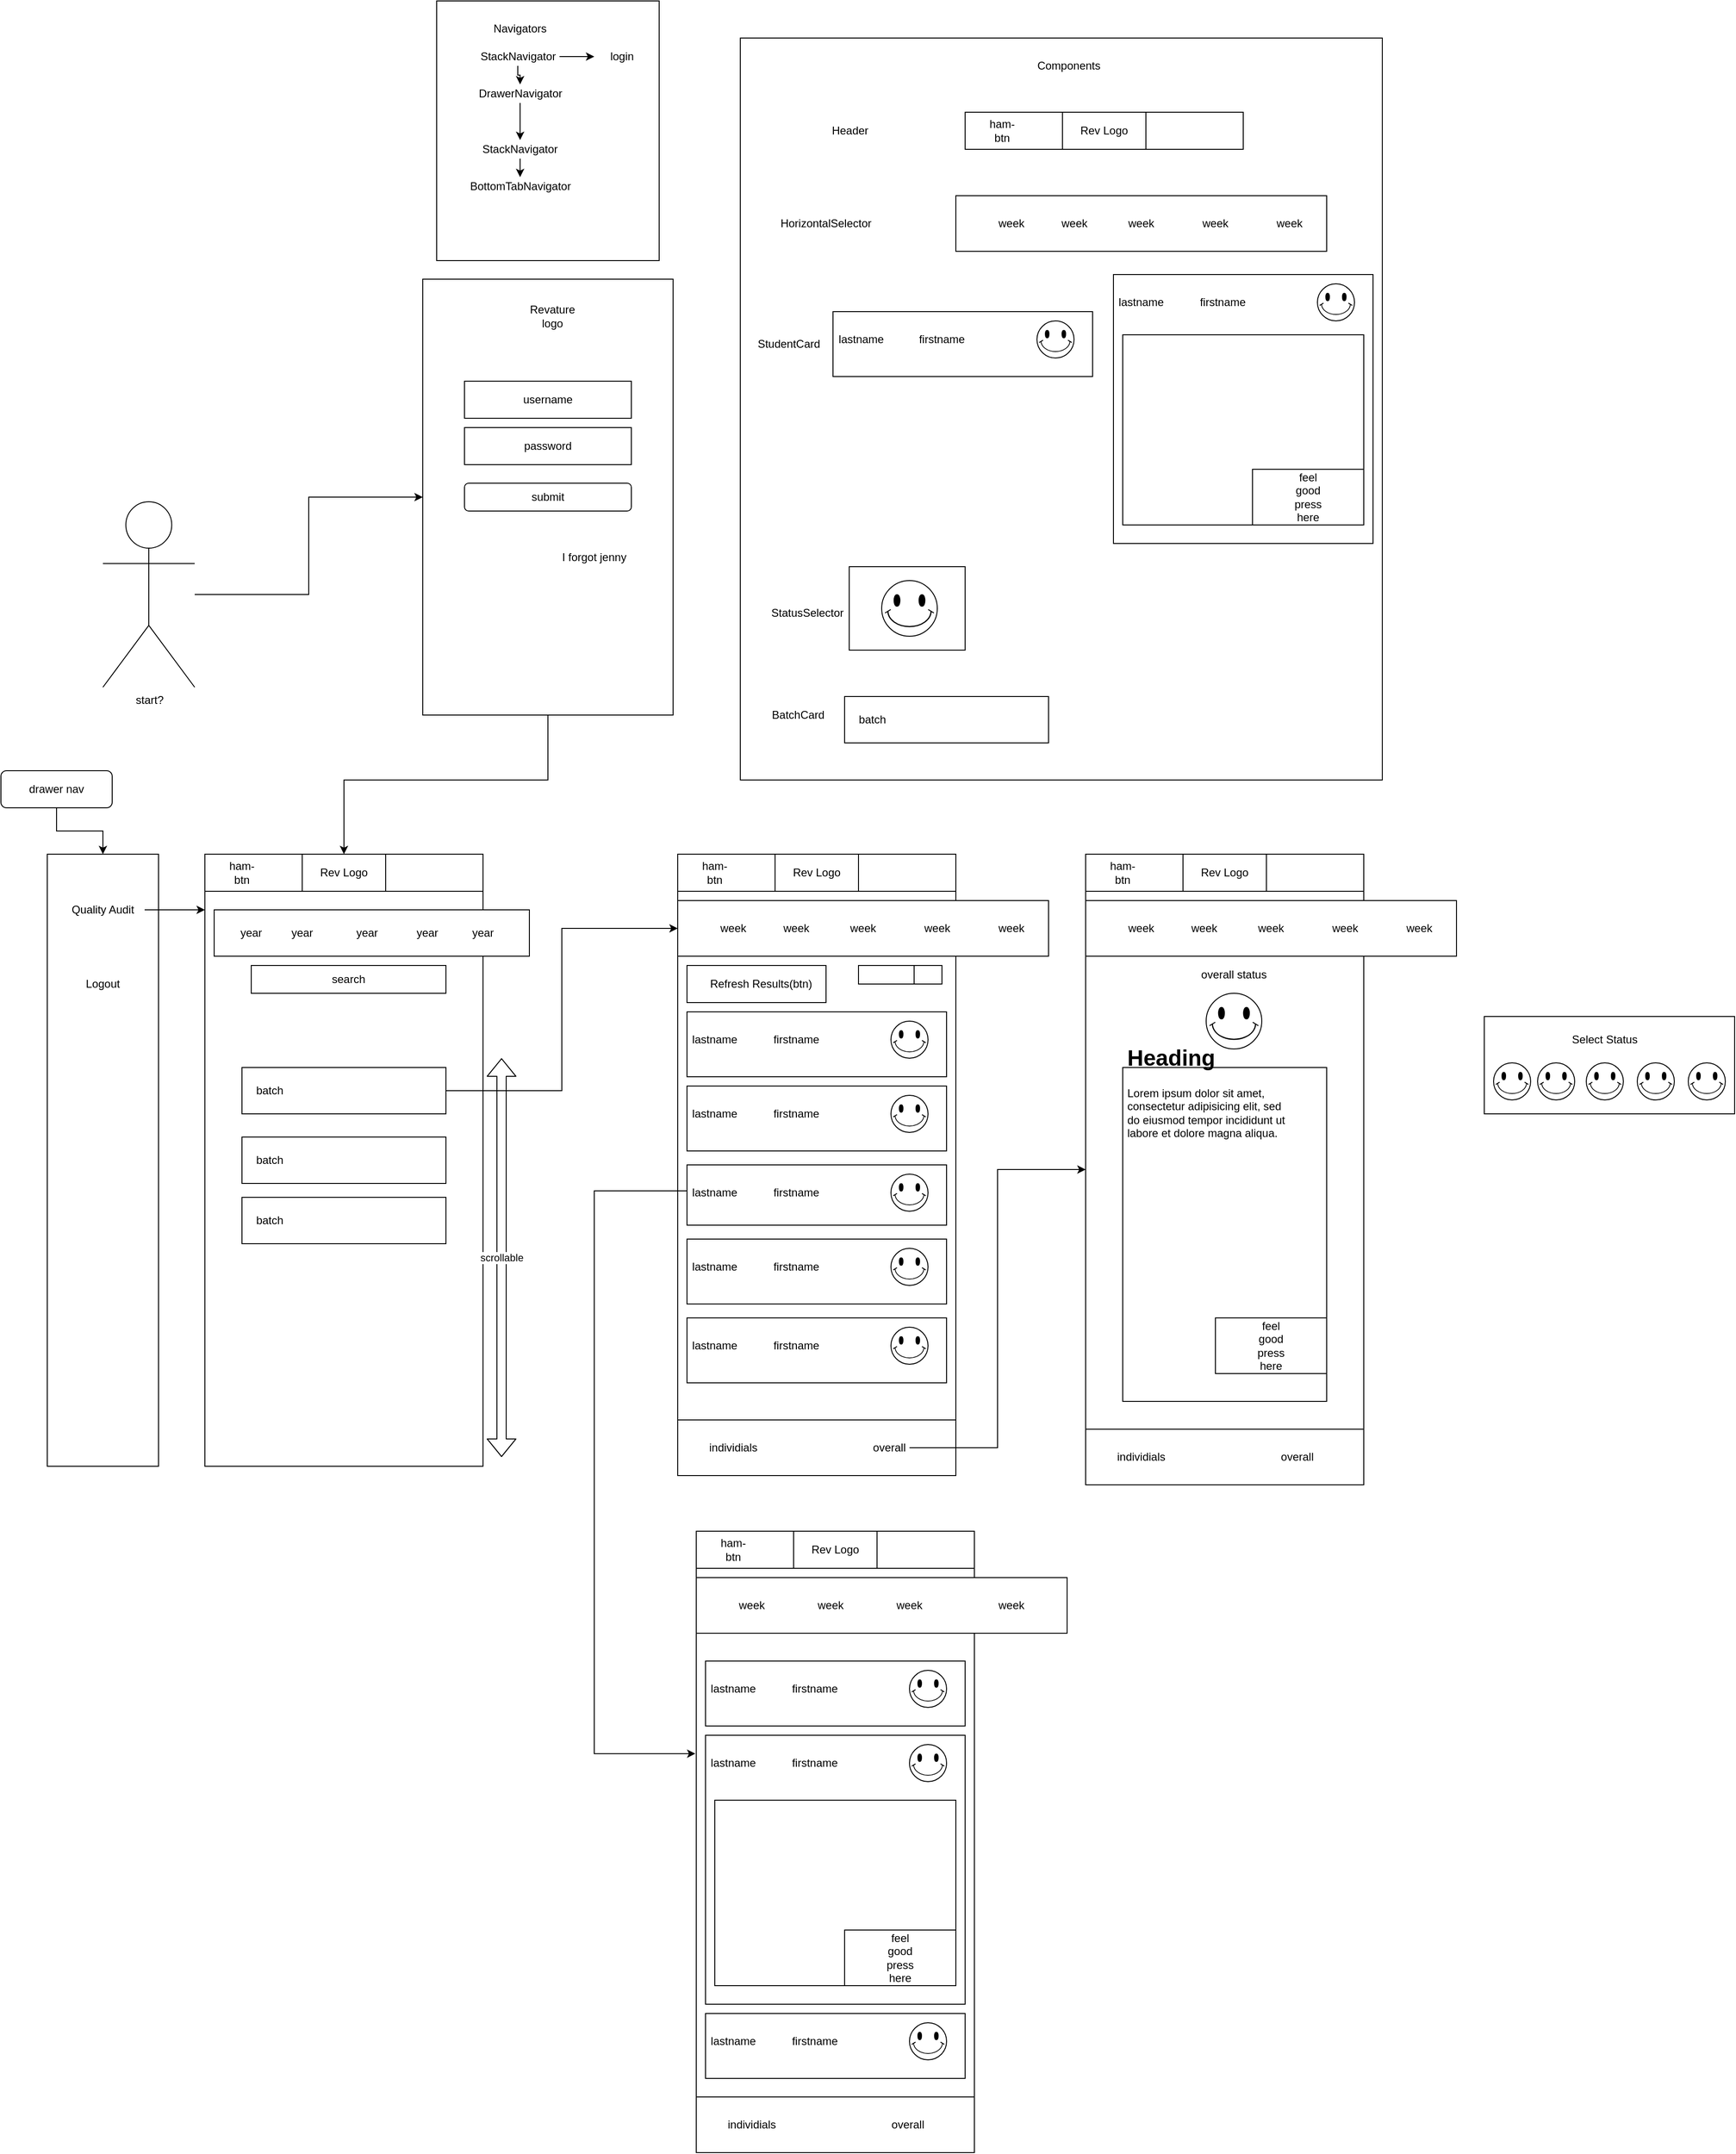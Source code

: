 <mxfile version="14.4.3" type="device"><diagram id="He0J85BLUFInhsy3zsRz" name="Page-1"><mxGraphModel dx="1086" dy="1916" grid="1" gridSize="10" guides="1" tooltips="1" connect="1" arrows="1" fold="1" page="1" pageScale="1" pageWidth="850" pageHeight="1100" math="0" shadow="0"><root><mxCell id="0"/><mxCell id="1" parent="0"/><mxCell id="zfTM1DZLP_78CyFh8hw8-94" value="" style="rounded=0;whiteSpace=wrap;html=1;" parent="1" vertex="1"><mxGeometry x="770" y="840" width="300" height="670" as="geometry"/></mxCell><mxCell id="tFc-8uXB5yll0xEFXqM8-1" value="" style="rounded=0;whiteSpace=wrap;html=1;" vertex="1" parent="1"><mxGeometry x="770" y="890" width="400" height="60" as="geometry"/></mxCell><mxCell id="zfTM1DZLP_78CyFh8hw8-36" value="" style="rounded=0;whiteSpace=wrap;html=1;" parent="1" vertex="1"><mxGeometry x="325" y="250" width="120" height="60" as="geometry"/></mxCell><mxCell id="zfTM1DZLP_78CyFh8hw8-1" value="" style="rounded=0;whiteSpace=wrap;html=1;" parent="1" vertex="1"><mxGeometry x="750" y="110" width="300" height="670" as="geometry"/></mxCell><mxCell id="zfTM1DZLP_78CyFh8hw8-2" value="" style="rounded=0;whiteSpace=wrap;html=1;" parent="1" vertex="1"><mxGeometry x="750" y="110" width="300" height="40" as="geometry"/></mxCell><mxCell id="zfTM1DZLP_78CyFh8hw8-3" value="ham-btn" style="text;html=1;strokeColor=none;fillColor=none;align=center;verticalAlign=middle;whiteSpace=wrap;rounded=0;" parent="1" vertex="1"><mxGeometry x="770" y="120" width="40" height="20" as="geometry"/></mxCell><mxCell id="zfTM1DZLP_78CyFh8hw8-4" value="" style="rounded=0;whiteSpace=wrap;html=1;" parent="1" vertex="1"><mxGeometry x="70" y="110" width="120" height="660" as="geometry"/></mxCell><mxCell id="zfTM1DZLP_78CyFh8hw8-42" style="edgeStyle=orthogonalEdgeStyle;rounded=0;orthogonalLoop=1;jettySize=auto;html=1;entryX=0;entryY=0.091;entryDx=0;entryDy=0;entryPerimeter=0;" parent="1" source="zfTM1DZLP_78CyFh8hw8-5" target="zfTM1DZLP_78CyFh8hw8-22" edge="1"><mxGeometry relative="1" as="geometry"/></mxCell><mxCell id="zfTM1DZLP_78CyFh8hw8-5" value="Quality Audit" style="text;html=1;strokeColor=none;fillColor=none;align=center;verticalAlign=middle;whiteSpace=wrap;rounded=0;" parent="1" vertex="1"><mxGeometry x="85" y="160" width="90" height="20" as="geometry"/></mxCell><mxCell id="zfTM1DZLP_78CyFh8hw8-6" value="Logout" style="text;html=1;strokeColor=none;fillColor=none;align=center;verticalAlign=middle;whiteSpace=wrap;rounded=0;" parent="1" vertex="1"><mxGeometry x="110" y="240" width="40" height="20" as="geometry"/></mxCell><mxCell id="zfTM1DZLP_78CyFh8hw8-8" style="edgeStyle=orthogonalEdgeStyle;rounded=0;orthogonalLoop=1;jettySize=auto;html=1;" parent="1" source="zfTM1DZLP_78CyFh8hw8-7" target="zfTM1DZLP_78CyFh8hw8-4" edge="1"><mxGeometry relative="1" as="geometry"/></mxCell><mxCell id="zfTM1DZLP_78CyFh8hw8-7" value="drawer nav" style="rounded=1;whiteSpace=wrap;html=1;" parent="1" vertex="1"><mxGeometry x="20" y="20" width="120" height="40" as="geometry"/></mxCell><mxCell id="zfTM1DZLP_78CyFh8hw8-9" value="Rev Logo" style="rounded=0;whiteSpace=wrap;html=1;" parent="1" vertex="1"><mxGeometry x="855" y="110" width="90" height="40" as="geometry"/></mxCell><mxCell id="zfTM1DZLP_78CyFh8hw8-13" value="" style="rounded=0;whiteSpace=wrap;html=1;" parent="1" vertex="1"><mxGeometry x="750" y="160" width="400" height="60" as="geometry"/></mxCell><mxCell id="zfTM1DZLP_78CyFh8hw8-14" value="" style="rounded=0;whiteSpace=wrap;html=1;" parent="1" vertex="1"><mxGeometry x="760" y="280" width="280" height="70" as="geometry"/></mxCell><mxCell id="zfTM1DZLP_78CyFh8hw8-15" value="week" style="text;html=1;strokeColor=none;fillColor=none;align=center;verticalAlign=middle;whiteSpace=wrap;rounded=0;" parent="1" vertex="1"><mxGeometry x="790" y="180" width="40" height="20" as="geometry"/></mxCell><mxCell id="zfTM1DZLP_78CyFh8hw8-16" value="week" style="text;html=1;strokeColor=none;fillColor=none;align=center;verticalAlign=middle;whiteSpace=wrap;rounded=0;" parent="1" vertex="1"><mxGeometry x="857.5" y="180" width="40" height="20" as="geometry"/></mxCell><mxCell id="zfTM1DZLP_78CyFh8hw8-17" value="week" style="text;html=1;strokeColor=none;fillColor=none;align=center;verticalAlign=middle;whiteSpace=wrap;rounded=0;" parent="1" vertex="1"><mxGeometry x="930" y="180" width="40" height="20" as="geometry"/></mxCell><mxCell id="zfTM1DZLP_78CyFh8hw8-18" value="week" style="text;html=1;strokeColor=none;fillColor=none;align=center;verticalAlign=middle;whiteSpace=wrap;rounded=0;" parent="1" vertex="1"><mxGeometry x="1010" y="180" width="40" height="20" as="geometry"/></mxCell><mxCell id="zfTM1DZLP_78CyFh8hw8-19" value="week" style="text;html=1;strokeColor=none;fillColor=none;align=center;verticalAlign=middle;whiteSpace=wrap;rounded=0;" parent="1" vertex="1"><mxGeometry x="1090" y="180" width="40" height="20" as="geometry"/></mxCell><mxCell id="zfTM1DZLP_78CyFh8hw8-22" value="" style="rounded=0;whiteSpace=wrap;html=1;" parent="1" vertex="1"><mxGeometry x="240" y="110" width="300" height="660" as="geometry"/></mxCell><mxCell id="zfTM1DZLP_78CyFh8hw8-10" value="" style="rounded=0;whiteSpace=wrap;html=1;" parent="1" vertex="1"><mxGeometry x="250" y="170" width="340" height="50" as="geometry"/></mxCell><mxCell id="zfTM1DZLP_78CyFh8hw8-12" value="year" style="text;html=1;strokeColor=none;fillColor=none;align=center;verticalAlign=middle;whiteSpace=wrap;rounded=0;" parent="1" vertex="1"><mxGeometry x="270" y="185" width="40" height="20" as="geometry"/></mxCell><mxCell id="zfTM1DZLP_78CyFh8hw8-43" style="edgeStyle=orthogonalEdgeStyle;rounded=0;orthogonalLoop=1;jettySize=auto;html=1;entryX=0;entryY=0.5;entryDx=0;entryDy=0;" parent="1" source="zfTM1DZLP_78CyFh8hw8-27" target="zfTM1DZLP_78CyFh8hw8-13" edge="1"><mxGeometry relative="1" as="geometry"/></mxCell><mxCell id="zfTM1DZLP_78CyFh8hw8-27" value="" style="rounded=0;whiteSpace=wrap;html=1;" parent="1" vertex="1"><mxGeometry x="280" y="340" width="220" height="50" as="geometry"/></mxCell><mxCell id="zfTM1DZLP_78CyFh8hw8-29" value="batch" style="text;html=1;strokeColor=none;fillColor=none;align=center;verticalAlign=middle;whiteSpace=wrap;rounded=0;" parent="1" vertex="1"><mxGeometry x="290" y="355" width="40" height="20" as="geometry"/></mxCell><mxCell id="zfTM1DZLP_78CyFh8hw8-30" value="" style="rounded=0;whiteSpace=wrap;html=1;" parent="1" vertex="1"><mxGeometry x="280" y="415" width="220" height="50" as="geometry"/></mxCell><mxCell id="zfTM1DZLP_78CyFh8hw8-31" value="batch" style="text;html=1;strokeColor=none;fillColor=none;align=center;verticalAlign=middle;whiteSpace=wrap;rounded=0;" parent="1" vertex="1"><mxGeometry x="290" y="430" width="40" height="20" as="geometry"/></mxCell><mxCell id="zfTM1DZLP_78CyFh8hw8-32" value="" style="rounded=0;whiteSpace=wrap;html=1;" parent="1" vertex="1"><mxGeometry x="280" y="480" width="220" height="50" as="geometry"/></mxCell><mxCell id="zfTM1DZLP_78CyFh8hw8-33" value="batch" style="text;html=1;strokeColor=none;fillColor=none;align=center;verticalAlign=middle;whiteSpace=wrap;rounded=0;" parent="1" vertex="1"><mxGeometry x="290" y="495" width="40" height="20" as="geometry"/></mxCell><mxCell id="zfTM1DZLP_78CyFh8hw8-35" value="scrollable" style="shape=flexArrow;endArrow=classic;startArrow=classic;html=1;" parent="1" edge="1"><mxGeometry width="50" height="50" relative="1" as="geometry"><mxPoint x="560" y="760" as="sourcePoint"/><mxPoint x="560" y="330" as="targetPoint"/></mxGeometry></mxCell><mxCell id="zfTM1DZLP_78CyFh8hw8-37" value="" style="rounded=0;whiteSpace=wrap;html=1;" parent="1" vertex="1"><mxGeometry x="290" y="230" width="210" height="30" as="geometry"/></mxCell><mxCell id="zfTM1DZLP_78CyFh8hw8-34" value="search" style="text;html=1;strokeColor=none;fillColor=none;align=center;verticalAlign=middle;whiteSpace=wrap;rounded=0;" parent="1" vertex="1"><mxGeometry x="335" y="235" width="120" height="20" as="geometry"/></mxCell><mxCell id="zfTM1DZLP_78CyFh8hw8-39" value="" style="rounded=0;whiteSpace=wrap;html=1;" parent="1" vertex="1"><mxGeometry x="240" y="110" width="300" height="40" as="geometry"/></mxCell><mxCell id="zfTM1DZLP_78CyFh8hw8-40" value="ham-btn" style="text;html=1;strokeColor=none;fillColor=none;align=center;verticalAlign=middle;whiteSpace=wrap;rounded=0;" parent="1" vertex="1"><mxGeometry x="260" y="120" width="40" height="20" as="geometry"/></mxCell><mxCell id="zfTM1DZLP_78CyFh8hw8-41" value="Rev Logo" style="rounded=0;whiteSpace=wrap;html=1;" parent="1" vertex="1"><mxGeometry x="345" y="110" width="90" height="40" as="geometry"/></mxCell><mxCell id="zfTM1DZLP_78CyFh8hw8-44" value="" style="rounded=0;whiteSpace=wrap;html=1;" parent="1" vertex="1"><mxGeometry x="750" y="720" width="300" height="60" as="geometry"/></mxCell><mxCell id="zfTM1DZLP_78CyFh8hw8-45" value="individials" style="text;html=1;strokeColor=none;fillColor=none;align=center;verticalAlign=middle;whiteSpace=wrap;rounded=0;" parent="1" vertex="1"><mxGeometry x="790" y="740" width="40" height="20" as="geometry"/></mxCell><mxCell id="zfTM1DZLP_78CyFh8hw8-54" style="edgeStyle=orthogonalEdgeStyle;rounded=0;orthogonalLoop=1;jettySize=auto;html=1;entryX=0;entryY=0.5;entryDx=0;entryDy=0;" parent="1" source="zfTM1DZLP_78CyFh8hw8-46" target="zfTM1DZLP_78CyFh8hw8-47" edge="1"><mxGeometry relative="1" as="geometry"/></mxCell><mxCell id="zfTM1DZLP_78CyFh8hw8-46" value="overall&amp;nbsp;" style="text;html=1;strokeColor=none;fillColor=none;align=center;verticalAlign=middle;whiteSpace=wrap;rounded=0;" parent="1" vertex="1"><mxGeometry x="960" y="740" width="40" height="20" as="geometry"/></mxCell><mxCell id="zfTM1DZLP_78CyFh8hw8-47" value="" style="rounded=0;whiteSpace=wrap;html=1;" parent="1" vertex="1"><mxGeometry x="1190" y="110" width="300" height="680" as="geometry"/></mxCell><mxCell id="zfTM1DZLP_78CyFh8hw8-48" value="" style="rounded=0;whiteSpace=wrap;html=1;" parent="1" vertex="1"><mxGeometry x="1190" y="110" width="300" height="40" as="geometry"/></mxCell><mxCell id="zfTM1DZLP_78CyFh8hw8-49" value="ham-btn" style="text;html=1;strokeColor=none;fillColor=none;align=center;verticalAlign=middle;whiteSpace=wrap;rounded=0;" parent="1" vertex="1"><mxGeometry x="1210" y="120" width="40" height="20" as="geometry"/></mxCell><mxCell id="zfTM1DZLP_78CyFh8hw8-50" value="Rev Logo" style="rounded=0;whiteSpace=wrap;html=1;" parent="1" vertex="1"><mxGeometry x="1295" y="110" width="90" height="40" as="geometry"/></mxCell><mxCell id="zfTM1DZLP_78CyFh8hw8-51" value="" style="rounded=0;whiteSpace=wrap;html=1;" parent="1" vertex="1"><mxGeometry x="1190" y="730" width="300" height="60" as="geometry"/></mxCell><mxCell id="zfTM1DZLP_78CyFh8hw8-52" value="individials" style="text;html=1;strokeColor=none;fillColor=none;align=center;verticalAlign=middle;whiteSpace=wrap;rounded=0;" parent="1" vertex="1"><mxGeometry x="1230" y="750" width="40" height="20" as="geometry"/></mxCell><mxCell id="zfTM1DZLP_78CyFh8hw8-53" value="overall&amp;nbsp;" style="text;html=1;strokeColor=none;fillColor=none;align=center;verticalAlign=middle;whiteSpace=wrap;rounded=0;" parent="1" vertex="1"><mxGeometry x="1400" y="750" width="40" height="20" as="geometry"/></mxCell><mxCell id="zfTM1DZLP_78CyFh8hw8-55" value="" style="rounded=0;whiteSpace=wrap;html=1;" parent="1" vertex="1"><mxGeometry x="1190" y="160" width="400" height="60" as="geometry"/></mxCell><mxCell id="zfTM1DZLP_78CyFh8hw8-56" value="week" style="text;html=1;strokeColor=none;fillColor=none;align=center;verticalAlign=middle;whiteSpace=wrap;rounded=0;" parent="1" vertex="1"><mxGeometry x="1230" y="180" width="40" height="20" as="geometry"/></mxCell><mxCell id="zfTM1DZLP_78CyFh8hw8-57" value="week" style="text;html=1;strokeColor=none;fillColor=none;align=center;verticalAlign=middle;whiteSpace=wrap;rounded=0;" parent="1" vertex="1"><mxGeometry x="1297.5" y="180" width="40" height="20" as="geometry"/></mxCell><mxCell id="zfTM1DZLP_78CyFh8hw8-58" value="week" style="text;html=1;strokeColor=none;fillColor=none;align=center;verticalAlign=middle;whiteSpace=wrap;rounded=0;" parent="1" vertex="1"><mxGeometry x="1370" y="180" width="40" height="20" as="geometry"/></mxCell><mxCell id="zfTM1DZLP_78CyFh8hw8-59" value="week" style="text;html=1;strokeColor=none;fillColor=none;align=center;verticalAlign=middle;whiteSpace=wrap;rounded=0;" parent="1" vertex="1"><mxGeometry x="1450" y="180" width="40" height="20" as="geometry"/></mxCell><mxCell id="zfTM1DZLP_78CyFh8hw8-60" value="week" style="text;html=1;strokeColor=none;fillColor=none;align=center;verticalAlign=middle;whiteSpace=wrap;rounded=0;" parent="1" vertex="1"><mxGeometry x="1530" y="180" width="40" height="20" as="geometry"/></mxCell><mxCell id="zfTM1DZLP_78CyFh8hw8-62" value="" style="rounded=0;whiteSpace=wrap;html=1;" parent="1" vertex="1"><mxGeometry x="1230" y="340" width="220" height="360" as="geometry"/></mxCell><mxCell id="zfTM1DZLP_78CyFh8hw8-63" value="&lt;h1&gt;Heading&lt;/h1&gt;&lt;p&gt;Lorem ipsum dolor sit amet, consectetur adipisicing elit, sed do eiusmod tempor incididunt ut labore et dolore magna aliqua.&lt;/p&gt;" style="text;html=1;strokeColor=none;fillColor=none;spacing=5;spacingTop=-20;whiteSpace=wrap;overflow=hidden;rounded=0;" parent="1" vertex="1"><mxGeometry x="1230" y="310" width="190" height="120" as="geometry"/></mxCell><mxCell id="zfTM1DZLP_78CyFh8hw8-64" value="" style="rounded=0;whiteSpace=wrap;html=1;" parent="1" vertex="1"><mxGeometry x="1330" y="610" width="120" height="60" as="geometry"/></mxCell><mxCell id="zfTM1DZLP_78CyFh8hw8-65" value="feel good press here" style="text;html=1;strokeColor=none;fillColor=none;align=center;verticalAlign=middle;whiteSpace=wrap;rounded=0;" parent="1" vertex="1"><mxGeometry x="1370" y="630" width="40" height="20" as="geometry"/></mxCell><mxCell id="zfTM1DZLP_78CyFh8hw8-68" value="" style="verticalLabelPosition=bottom;verticalAlign=top;html=1;shape=mxgraph.basic.smiley" parent="1" vertex="1"><mxGeometry x="1320" y="260" width="60" height="60" as="geometry"/></mxCell><mxCell id="zfTM1DZLP_78CyFh8hw8-69" value="overall status" style="text;html=1;strokeColor=none;fillColor=none;align=center;verticalAlign=middle;whiteSpace=wrap;rounded=0;" parent="1" vertex="1"><mxGeometry x="1310" y="230" width="80" height="20" as="geometry"/></mxCell><mxCell id="zfTM1DZLP_78CyFh8hw8-70" value="lastname&lt;span style=&quot;color: rgba(0 , 0 , 0 , 0) ; font-family: monospace ; font-size: 0px&quot;&gt;%3CmxGraphModel%3E%3Croot%3E%3CmxCell%20id%3D%220%22%2F%3E%3CmxCell%20id%3D%221%22%20parent%3D%220%22%2F%3E%3CmxCell%20id%3D%222%22%20value%3D%22%22%20style%3D%22rounded%3D0%3BwhiteSpace%3Dwrap%3Bhtml%3D1%3B%22%20vertex%3D%221%22%20parent%3D%221%22%3E%3CmxGeometry%20x%3D%22750%22%20y%3D%22160%22%20width%3D%22400%22%20height%3D%2260%22%20as%3D%22geometry%22%2F%3E%3C%2FmxCell%3E%3CmxCell%20id%3D%223%22%20value%3D%22week%22%20style%3D%22text%3Bhtml%3D1%3BstrokeColor%3Dnone%3BfillColor%3Dnone%3Balign%3Dcenter%3BverticalAlign%3Dmiddle%3BwhiteSpace%3Dwrap%3Brounded%3D0%3B%22%20vertex%3D%221%22%20parent%3D%221%22%3E%3CmxGeometry%20x%3D%22790%22%20y%3D%22180%22%20width%3D%2240%22%20height%3D%2220%22%20as%3D%22geometry%22%2F%3E%3C%2FmxCell%3E%3CmxCell%20id%3D%224%22%20value%3D%22week%22%20style%3D%22text%3Bhtml%3D1%3BstrokeColor%3Dnone%3BfillColor%3Dnone%3Balign%3Dcenter%3BverticalAlign%3Dmiddle%3BwhiteSpace%3Dwrap%3Brounded%3D0%3B%22%20vertex%3D%221%22%20parent%3D%221%22%3E%3CmxGeometry%20x%3D%22857.5%22%20y%3D%22180%22%20width%3D%2240%22%20height%3D%2220%22%20as%3D%22geometry%22%2F%3E%3C%2FmxCell%3E%3CmxCell%20id%3D%225%22%20value%3D%22week%22%20style%3D%22text%3Bhtml%3D1%3BstrokeColor%3Dnone%3BfillColor%3Dnone%3Balign%3Dcenter%3BverticalAlign%3Dmiddle%3BwhiteSpace%3Dwrap%3Brounded%3D0%3B%22%20vertex%3D%221%22%20parent%3D%221%22%3E%3CmxGeometry%20x%3D%22930%22%20y%3D%22180%22%20width%3D%2240%22%20height%3D%2220%22%20as%3D%22geometry%22%2F%3E%3C%2FmxCell%3E%3CmxCell%20id%3D%226%22%20value%3D%22week%22%20style%3D%22text%3Bhtml%3D1%3BstrokeColor%3Dnone%3BfillColor%3Dnone%3Balign%3Dcenter%3BverticalAlign%3Dmiddle%3BwhiteSpace%3Dwrap%3Brounded%3D0%3B%22%20vertex%3D%221%22%20parent%3D%221%22%3E%3CmxGeometry%20x%3D%221010%22%20y%3D%22180%22%20width%3D%2240%22%20height%3D%2220%22%20as%3D%22geometry%22%2F%3E%3C%2FmxCell%3E%3CmxCell%20id%3D%227%22%20value%3D%22week%22%20style%3D%22text%3Bhtml%3D1%3BstrokeColor%3Dnone%3BfillColor%3Dnone%3Balign%3Dcenter%3BverticalAlign%3Dmiddle%3BwhiteSpace%3Dwrap%3Brounded%3D0%3B%22%20vertex%3D%221%22%20parent%3D%221%22%3E%3CmxGeometry%20x%3D%221090%22%20y%3D%22180%22%20width%3D%2240%22%20height%3D%2220%22%20as%3D%22geometry%22%2F%3E%3C%2FmxCell%3E%3C%2Froot%3E%3C%2FmxGraphModel%3E&lt;/span&gt;" style="text;html=1;strokeColor=none;fillColor=none;align=center;verticalAlign=middle;whiteSpace=wrap;rounded=0;" parent="1" vertex="1"><mxGeometry x="770" y="300" width="40" height="20" as="geometry"/></mxCell><mxCell id="zfTM1DZLP_78CyFh8hw8-71" value="firstname" style="text;html=1;strokeColor=none;fillColor=none;align=center;verticalAlign=middle;whiteSpace=wrap;rounded=0;" parent="1" vertex="1"><mxGeometry x="857.5" y="300" width="40" height="20" as="geometry"/></mxCell><mxCell id="zfTM1DZLP_78CyFh8hw8-72" value="" style="verticalLabelPosition=bottom;verticalAlign=top;html=1;shape=mxgraph.basic.smiley" parent="1" vertex="1"><mxGeometry x="980" y="290" width="40" height="40" as="geometry"/></mxCell><mxCell id="zfTM1DZLP_78CyFh8hw8-74" value="" style="rounded=0;whiteSpace=wrap;html=1;" parent="1" vertex="1"><mxGeometry x="760" y="360" width="280" height="70" as="geometry"/></mxCell><mxCell id="zfTM1DZLP_78CyFh8hw8-75" value="lastname&lt;span style=&quot;color: rgba(0 , 0 , 0 , 0) ; font-family: monospace ; font-size: 0px&quot;&gt;%3CmxGraphModel%3E%3Croot%3E%3CmxCell%20id%3D%220%22%2F%3E%3CmxCell%20id%3D%221%22%20parent%3D%220%22%2F%3E%3CmxCell%20id%3D%222%22%20value%3D%22%22%20style%3D%22rounded%3D0%3BwhiteSpace%3Dwrap%3Bhtml%3D1%3B%22%20vertex%3D%221%22%20parent%3D%221%22%3E%3CmxGeometry%20x%3D%22750%22%20y%3D%22160%22%20width%3D%22400%22%20height%3D%2260%22%20as%3D%22geometry%22%2F%3E%3C%2FmxCell%3E%3CmxCell%20id%3D%223%22%20value%3D%22week%22%20style%3D%22text%3Bhtml%3D1%3BstrokeColor%3Dnone%3BfillColor%3Dnone%3Balign%3Dcenter%3BverticalAlign%3Dmiddle%3BwhiteSpace%3Dwrap%3Brounded%3D0%3B%22%20vertex%3D%221%22%20parent%3D%221%22%3E%3CmxGeometry%20x%3D%22790%22%20y%3D%22180%22%20width%3D%2240%22%20height%3D%2220%22%20as%3D%22geometry%22%2F%3E%3C%2FmxCell%3E%3CmxCell%20id%3D%224%22%20value%3D%22week%22%20style%3D%22text%3Bhtml%3D1%3BstrokeColor%3Dnone%3BfillColor%3Dnone%3Balign%3Dcenter%3BverticalAlign%3Dmiddle%3BwhiteSpace%3Dwrap%3Brounded%3D0%3B%22%20vertex%3D%221%22%20parent%3D%221%22%3E%3CmxGeometry%20x%3D%22857.5%22%20y%3D%22180%22%20width%3D%2240%22%20height%3D%2220%22%20as%3D%22geometry%22%2F%3E%3C%2FmxCell%3E%3CmxCell%20id%3D%225%22%20value%3D%22week%22%20style%3D%22text%3Bhtml%3D1%3BstrokeColor%3Dnone%3BfillColor%3Dnone%3Balign%3Dcenter%3BverticalAlign%3Dmiddle%3BwhiteSpace%3Dwrap%3Brounded%3D0%3B%22%20vertex%3D%221%22%20parent%3D%221%22%3E%3CmxGeometry%20x%3D%22930%22%20y%3D%22180%22%20width%3D%2240%22%20height%3D%2220%22%20as%3D%22geometry%22%2F%3E%3C%2FmxCell%3E%3CmxCell%20id%3D%226%22%20value%3D%22week%22%20style%3D%22text%3Bhtml%3D1%3BstrokeColor%3Dnone%3BfillColor%3Dnone%3Balign%3Dcenter%3BverticalAlign%3Dmiddle%3BwhiteSpace%3Dwrap%3Brounded%3D0%3B%22%20vertex%3D%221%22%20parent%3D%221%22%3E%3CmxGeometry%20x%3D%221010%22%20y%3D%22180%22%20width%3D%2240%22%20height%3D%2220%22%20as%3D%22geometry%22%2F%3E%3C%2FmxCell%3E%3CmxCell%20id%3D%227%22%20value%3D%22week%22%20style%3D%22text%3Bhtml%3D1%3BstrokeColor%3Dnone%3BfillColor%3Dnone%3Balign%3Dcenter%3BverticalAlign%3Dmiddle%3BwhiteSpace%3Dwrap%3Brounded%3D0%3B%22%20vertex%3D%221%22%20parent%3D%221%22%3E%3CmxGeometry%20x%3D%221090%22%20y%3D%22180%22%20width%3D%2240%22%20height%3D%2220%22%20as%3D%22geometry%22%2F%3E%3C%2FmxCell%3E%3C%2Froot%3E%3C%2FmxGraphModel%3E&lt;/span&gt;" style="text;html=1;strokeColor=none;fillColor=none;align=center;verticalAlign=middle;whiteSpace=wrap;rounded=0;" parent="1" vertex="1"><mxGeometry x="770" y="380" width="40" height="20" as="geometry"/></mxCell><mxCell id="zfTM1DZLP_78CyFh8hw8-76" value="firstname" style="text;html=1;strokeColor=none;fillColor=none;align=center;verticalAlign=middle;whiteSpace=wrap;rounded=0;" parent="1" vertex="1"><mxGeometry x="857.5" y="380" width="40" height="20" as="geometry"/></mxCell><mxCell id="zfTM1DZLP_78CyFh8hw8-77" value="" style="verticalLabelPosition=bottom;verticalAlign=top;html=1;shape=mxgraph.basic.smiley" parent="1" vertex="1"><mxGeometry x="980" y="370" width="40" height="40" as="geometry"/></mxCell><mxCell id="zfTM1DZLP_78CyFh8hw8-86" value="" style="rounded=0;whiteSpace=wrap;html=1;" parent="1" vertex="1"><mxGeometry x="760" y="525" width="280" height="70" as="geometry"/></mxCell><mxCell id="zfTM1DZLP_78CyFh8hw8-87" value="lastname&lt;span style=&quot;color: rgba(0 , 0 , 0 , 0) ; font-family: monospace ; font-size: 0px&quot;&gt;%3CmxGraphModel%3E%3Croot%3E%3CmxCell%20id%3D%220%22%2F%3E%3CmxCell%20id%3D%221%22%20parent%3D%220%22%2F%3E%3CmxCell%20id%3D%222%22%20value%3D%22%22%20style%3D%22rounded%3D0%3BwhiteSpace%3Dwrap%3Bhtml%3D1%3B%22%20vertex%3D%221%22%20parent%3D%221%22%3E%3CmxGeometry%20x%3D%22750%22%20y%3D%22160%22%20width%3D%22400%22%20height%3D%2260%22%20as%3D%22geometry%22%2F%3E%3C%2FmxCell%3E%3CmxCell%20id%3D%223%22%20value%3D%22week%22%20style%3D%22text%3Bhtml%3D1%3BstrokeColor%3Dnone%3BfillColor%3Dnone%3Balign%3Dcenter%3BverticalAlign%3Dmiddle%3BwhiteSpace%3Dwrap%3Brounded%3D0%3B%22%20vertex%3D%221%22%20parent%3D%221%22%3E%3CmxGeometry%20x%3D%22790%22%20y%3D%22180%22%20width%3D%2240%22%20height%3D%2220%22%20as%3D%22geometry%22%2F%3E%3C%2FmxCell%3E%3CmxCell%20id%3D%224%22%20value%3D%22week%22%20style%3D%22text%3Bhtml%3D1%3BstrokeColor%3Dnone%3BfillColor%3Dnone%3Balign%3Dcenter%3BverticalAlign%3Dmiddle%3BwhiteSpace%3Dwrap%3Brounded%3D0%3B%22%20vertex%3D%221%22%20parent%3D%221%22%3E%3CmxGeometry%20x%3D%22857.5%22%20y%3D%22180%22%20width%3D%2240%22%20height%3D%2220%22%20as%3D%22geometry%22%2F%3E%3C%2FmxCell%3E%3CmxCell%20id%3D%225%22%20value%3D%22week%22%20style%3D%22text%3Bhtml%3D1%3BstrokeColor%3Dnone%3BfillColor%3Dnone%3Balign%3Dcenter%3BverticalAlign%3Dmiddle%3BwhiteSpace%3Dwrap%3Brounded%3D0%3B%22%20vertex%3D%221%22%20parent%3D%221%22%3E%3CmxGeometry%20x%3D%22930%22%20y%3D%22180%22%20width%3D%2240%22%20height%3D%2220%22%20as%3D%22geometry%22%2F%3E%3C%2FmxCell%3E%3CmxCell%20id%3D%226%22%20value%3D%22week%22%20style%3D%22text%3Bhtml%3D1%3BstrokeColor%3Dnone%3BfillColor%3Dnone%3Balign%3Dcenter%3BverticalAlign%3Dmiddle%3BwhiteSpace%3Dwrap%3Brounded%3D0%3B%22%20vertex%3D%221%22%20parent%3D%221%22%3E%3CmxGeometry%20x%3D%221010%22%20y%3D%22180%22%20width%3D%2240%22%20height%3D%2220%22%20as%3D%22geometry%22%2F%3E%3C%2FmxCell%3E%3CmxCell%20id%3D%227%22%20value%3D%22week%22%20style%3D%22text%3Bhtml%3D1%3BstrokeColor%3Dnone%3BfillColor%3Dnone%3Balign%3Dcenter%3BverticalAlign%3Dmiddle%3BwhiteSpace%3Dwrap%3Brounded%3D0%3B%22%20vertex%3D%221%22%20parent%3D%221%22%3E%3CmxGeometry%20x%3D%221090%22%20y%3D%22180%22%20width%3D%2240%22%20height%3D%2220%22%20as%3D%22geometry%22%2F%3E%3C%2FmxCell%3E%3C%2Froot%3E%3C%2FmxGraphModel%3E&lt;/span&gt;" style="text;html=1;strokeColor=none;fillColor=none;align=center;verticalAlign=middle;whiteSpace=wrap;rounded=0;" parent="1" vertex="1"><mxGeometry x="770" y="545" width="40" height="20" as="geometry"/></mxCell><mxCell id="zfTM1DZLP_78CyFh8hw8-88" value="firstname" style="text;html=1;strokeColor=none;fillColor=none;align=center;verticalAlign=middle;whiteSpace=wrap;rounded=0;" parent="1" vertex="1"><mxGeometry x="857.5" y="545" width="40" height="20" as="geometry"/></mxCell><mxCell id="zfTM1DZLP_78CyFh8hw8-89" value="" style="verticalLabelPosition=bottom;verticalAlign=top;html=1;shape=mxgraph.basic.smiley" parent="1" vertex="1"><mxGeometry x="980" y="535" width="40" height="40" as="geometry"/></mxCell><mxCell id="zfTM1DZLP_78CyFh8hw8-127" style="edgeStyle=orthogonalEdgeStyle;rounded=0;orthogonalLoop=1;jettySize=auto;html=1;entryX=-0.003;entryY=0.358;entryDx=0;entryDy=0;entryPerimeter=0;exitX=0;exitY=0.5;exitDx=0;exitDy=0;" parent="1" source="zfTM1DZLP_78CyFh8hw8-82" target="zfTM1DZLP_78CyFh8hw8-94" edge="1"><mxGeometry relative="1" as="geometry"><mxPoint x="650" y="1070" as="targetPoint"/><Array as="points"><mxPoint x="900" y="477"/><mxPoint x="900" y="473"/><mxPoint x="660" y="473"/><mxPoint x="660" y="1080"/></Array></mxGeometry></mxCell><mxCell id="zfTM1DZLP_78CyFh8hw8-82" value="" style="rounded=0;whiteSpace=wrap;html=1;" parent="1" vertex="1"><mxGeometry x="760" y="445" width="280" height="65" as="geometry"/></mxCell><mxCell id="zfTM1DZLP_78CyFh8hw8-83" value="lastname&lt;span style=&quot;color: rgba(0 , 0 , 0 , 0) ; font-family: monospace ; font-size: 0px&quot;&gt;%3CmxGraphModel%3E%3Croot%3E%3CmxCell%20id%3D%220%22%2F%3E%3CmxCell%20id%3D%221%22%20parent%3D%220%22%2F%3E%3CmxCell%20id%3D%222%22%20value%3D%22%22%20style%3D%22rounded%3D0%3BwhiteSpace%3Dwrap%3Bhtml%3D1%3B%22%20vertex%3D%221%22%20parent%3D%221%22%3E%3CmxGeometry%20x%3D%22750%22%20y%3D%22160%22%20width%3D%22400%22%20height%3D%2260%22%20as%3D%22geometry%22%2F%3E%3C%2FmxCell%3E%3CmxCell%20id%3D%223%22%20value%3D%22week%22%20style%3D%22text%3Bhtml%3D1%3BstrokeColor%3Dnone%3BfillColor%3Dnone%3Balign%3Dcenter%3BverticalAlign%3Dmiddle%3BwhiteSpace%3Dwrap%3Brounded%3D0%3B%22%20vertex%3D%221%22%20parent%3D%221%22%3E%3CmxGeometry%20x%3D%22790%22%20y%3D%22180%22%20width%3D%2240%22%20height%3D%2220%22%20as%3D%22geometry%22%2F%3E%3C%2FmxCell%3E%3CmxCell%20id%3D%224%22%20value%3D%22week%22%20style%3D%22text%3Bhtml%3D1%3BstrokeColor%3Dnone%3BfillColor%3Dnone%3Balign%3Dcenter%3BverticalAlign%3Dmiddle%3BwhiteSpace%3Dwrap%3Brounded%3D0%3B%22%20vertex%3D%221%22%20parent%3D%221%22%3E%3CmxGeometry%20x%3D%22857.5%22%20y%3D%22180%22%20width%3D%2240%22%20height%3D%2220%22%20as%3D%22geometry%22%2F%3E%3C%2FmxCell%3E%3CmxCell%20id%3D%225%22%20value%3D%22week%22%20style%3D%22text%3Bhtml%3D1%3BstrokeColor%3Dnone%3BfillColor%3Dnone%3Balign%3Dcenter%3BverticalAlign%3Dmiddle%3BwhiteSpace%3Dwrap%3Brounded%3D0%3B%22%20vertex%3D%221%22%20parent%3D%221%22%3E%3CmxGeometry%20x%3D%22930%22%20y%3D%22180%22%20width%3D%2240%22%20height%3D%2220%22%20as%3D%22geometry%22%2F%3E%3C%2FmxCell%3E%3CmxCell%20id%3D%226%22%20value%3D%22week%22%20style%3D%22text%3Bhtml%3D1%3BstrokeColor%3Dnone%3BfillColor%3Dnone%3Balign%3Dcenter%3BverticalAlign%3Dmiddle%3BwhiteSpace%3Dwrap%3Brounded%3D0%3B%22%20vertex%3D%221%22%20parent%3D%221%22%3E%3CmxGeometry%20x%3D%221010%22%20y%3D%22180%22%20width%3D%2240%22%20height%3D%2220%22%20as%3D%22geometry%22%2F%3E%3C%2FmxCell%3E%3CmxCell%20id%3D%227%22%20value%3D%22week%22%20style%3D%22text%3Bhtml%3D1%3BstrokeColor%3Dnone%3BfillColor%3Dnone%3Balign%3Dcenter%3BverticalAlign%3Dmiddle%3BwhiteSpace%3Dwrap%3Brounded%3D0%3B%22%20vertex%3D%221%22%20parent%3D%221%22%3E%3CmxGeometry%20x%3D%221090%22%20y%3D%22180%22%20width%3D%2240%22%20height%3D%2220%22%20as%3D%22geometry%22%2F%3E%3C%2FmxCell%3E%3C%2Froot%3E%3C%2FmxGraphModel%3E&lt;/span&gt;" style="text;html=1;strokeColor=none;fillColor=none;align=center;verticalAlign=middle;whiteSpace=wrap;rounded=0;" parent="1" vertex="1"><mxGeometry x="770" y="465" width="40" height="20" as="geometry"/></mxCell><mxCell id="zfTM1DZLP_78CyFh8hw8-84" value="firstname" style="text;html=1;strokeColor=none;fillColor=none;align=center;verticalAlign=middle;whiteSpace=wrap;rounded=0;" parent="1" vertex="1"><mxGeometry x="857.5" y="465" width="40" height="20" as="geometry"/></mxCell><mxCell id="zfTM1DZLP_78CyFh8hw8-85" value="" style="verticalLabelPosition=bottom;verticalAlign=top;html=1;shape=mxgraph.basic.smiley" parent="1" vertex="1"><mxGeometry x="980" y="455" width="40" height="40" as="geometry"/></mxCell><mxCell id="zfTM1DZLP_78CyFh8hw8-90" value="" style="rounded=0;whiteSpace=wrap;html=1;" parent="1" vertex="1"><mxGeometry x="760" y="610" width="280" height="70" as="geometry"/></mxCell><mxCell id="zfTM1DZLP_78CyFh8hw8-91" value="lastname&lt;span style=&quot;color: rgba(0 , 0 , 0 , 0) ; font-family: monospace ; font-size: 0px&quot;&gt;%3CmxGraphModel%3E%3Croot%3E%3CmxCell%20id%3D%220%22%2F%3E%3CmxCell%20id%3D%221%22%20parent%3D%220%22%2F%3E%3CmxCell%20id%3D%222%22%20value%3D%22%22%20style%3D%22rounded%3D0%3BwhiteSpace%3Dwrap%3Bhtml%3D1%3B%22%20vertex%3D%221%22%20parent%3D%221%22%3E%3CmxGeometry%20x%3D%22750%22%20y%3D%22160%22%20width%3D%22400%22%20height%3D%2260%22%20as%3D%22geometry%22%2F%3E%3C%2FmxCell%3E%3CmxCell%20id%3D%223%22%20value%3D%22week%22%20style%3D%22text%3Bhtml%3D1%3BstrokeColor%3Dnone%3BfillColor%3Dnone%3Balign%3Dcenter%3BverticalAlign%3Dmiddle%3BwhiteSpace%3Dwrap%3Brounded%3D0%3B%22%20vertex%3D%221%22%20parent%3D%221%22%3E%3CmxGeometry%20x%3D%22790%22%20y%3D%22180%22%20width%3D%2240%22%20height%3D%2220%22%20as%3D%22geometry%22%2F%3E%3C%2FmxCell%3E%3CmxCell%20id%3D%224%22%20value%3D%22week%22%20style%3D%22text%3Bhtml%3D1%3BstrokeColor%3Dnone%3BfillColor%3Dnone%3Balign%3Dcenter%3BverticalAlign%3Dmiddle%3BwhiteSpace%3Dwrap%3Brounded%3D0%3B%22%20vertex%3D%221%22%20parent%3D%221%22%3E%3CmxGeometry%20x%3D%22857.5%22%20y%3D%22180%22%20width%3D%2240%22%20height%3D%2220%22%20as%3D%22geometry%22%2F%3E%3C%2FmxCell%3E%3CmxCell%20id%3D%225%22%20value%3D%22week%22%20style%3D%22text%3Bhtml%3D1%3BstrokeColor%3Dnone%3BfillColor%3Dnone%3Balign%3Dcenter%3BverticalAlign%3Dmiddle%3BwhiteSpace%3Dwrap%3Brounded%3D0%3B%22%20vertex%3D%221%22%20parent%3D%221%22%3E%3CmxGeometry%20x%3D%22930%22%20y%3D%22180%22%20width%3D%2240%22%20height%3D%2220%22%20as%3D%22geometry%22%2F%3E%3C%2FmxCell%3E%3CmxCell%20id%3D%226%22%20value%3D%22week%22%20style%3D%22text%3Bhtml%3D1%3BstrokeColor%3Dnone%3BfillColor%3Dnone%3Balign%3Dcenter%3BverticalAlign%3Dmiddle%3BwhiteSpace%3Dwrap%3Brounded%3D0%3B%22%20vertex%3D%221%22%20parent%3D%221%22%3E%3CmxGeometry%20x%3D%221010%22%20y%3D%22180%22%20width%3D%2240%22%20height%3D%2220%22%20as%3D%22geometry%22%2F%3E%3C%2FmxCell%3E%3CmxCell%20id%3D%227%22%20value%3D%22week%22%20style%3D%22text%3Bhtml%3D1%3BstrokeColor%3Dnone%3BfillColor%3Dnone%3Balign%3Dcenter%3BverticalAlign%3Dmiddle%3BwhiteSpace%3Dwrap%3Brounded%3D0%3B%22%20vertex%3D%221%22%20parent%3D%221%22%3E%3CmxGeometry%20x%3D%221090%22%20y%3D%22180%22%20width%3D%2240%22%20height%3D%2220%22%20as%3D%22geometry%22%2F%3E%3C%2FmxCell%3E%3C%2Froot%3E%3C%2FmxGraphModel%3E&lt;/span&gt;" style="text;html=1;strokeColor=none;fillColor=none;align=center;verticalAlign=middle;whiteSpace=wrap;rounded=0;" parent="1" vertex="1"><mxGeometry x="770" y="630" width="40" height="20" as="geometry"/></mxCell><mxCell id="zfTM1DZLP_78CyFh8hw8-92" value="firstname" style="text;html=1;strokeColor=none;fillColor=none;align=center;verticalAlign=middle;whiteSpace=wrap;rounded=0;" parent="1" vertex="1"><mxGeometry x="857.5" y="630" width="40" height="20" as="geometry"/></mxCell><mxCell id="zfTM1DZLP_78CyFh8hw8-93" value="" style="verticalLabelPosition=bottom;verticalAlign=top;html=1;shape=mxgraph.basic.smiley" parent="1" vertex="1"><mxGeometry x="980" y="620" width="40" height="40" as="geometry"/></mxCell><mxCell id="zfTM1DZLP_78CyFh8hw8-95" value="" style="rounded=0;whiteSpace=wrap;html=1;" parent="1" vertex="1"><mxGeometry x="770" y="840" width="300" height="40" as="geometry"/></mxCell><mxCell id="zfTM1DZLP_78CyFh8hw8-96" value="ham-btn" style="text;html=1;strokeColor=none;fillColor=none;align=center;verticalAlign=middle;whiteSpace=wrap;rounded=0;" parent="1" vertex="1"><mxGeometry x="790" y="850" width="40" height="20" as="geometry"/></mxCell><mxCell id="zfTM1DZLP_78CyFh8hw8-97" value="Rev Logo" style="rounded=0;whiteSpace=wrap;html=1;" parent="1" vertex="1"><mxGeometry x="875" y="840" width="90" height="40" as="geometry"/></mxCell><mxCell id="zfTM1DZLP_78CyFh8hw8-98" value="" style="rounded=0;whiteSpace=wrap;html=1;" parent="1" vertex="1"><mxGeometry x="780" y="980" width="280" height="70" as="geometry"/></mxCell><mxCell id="zfTM1DZLP_78CyFh8hw8-99" value="week" style="text;html=1;strokeColor=none;fillColor=none;align=center;verticalAlign=middle;whiteSpace=wrap;rounded=0;" parent="1" vertex="1"><mxGeometry x="810" y="910" width="40" height="20" as="geometry"/></mxCell><mxCell id="zfTM1DZLP_78CyFh8hw8-100" value="week" style="text;html=1;strokeColor=none;fillColor=none;align=center;verticalAlign=middle;whiteSpace=wrap;rounded=0;" parent="1" vertex="1"><mxGeometry x="895" y="910" width="40" height="20" as="geometry"/></mxCell><mxCell id="zfTM1DZLP_78CyFh8hw8-101" value="week" style="text;html=1;strokeColor=none;fillColor=none;align=center;verticalAlign=middle;whiteSpace=wrap;rounded=0;" parent="1" vertex="1"><mxGeometry x="980" y="910" width="40" height="20" as="geometry"/></mxCell><mxCell id="zfTM1DZLP_78CyFh8hw8-102" value="week" style="text;html=1;strokeColor=none;fillColor=none;align=center;verticalAlign=middle;whiteSpace=wrap;rounded=0;" parent="1" vertex="1"><mxGeometry x="1090" y="910" width="40" height="20" as="geometry"/></mxCell><mxCell id="zfTM1DZLP_78CyFh8hw8-103" value="" style="rounded=0;whiteSpace=wrap;html=1;" parent="1" vertex="1"><mxGeometry x="770" y="1450" width="300" height="60" as="geometry"/></mxCell><mxCell id="zfTM1DZLP_78CyFh8hw8-104" value="individials" style="text;html=1;strokeColor=none;fillColor=none;align=center;verticalAlign=middle;whiteSpace=wrap;rounded=0;" parent="1" vertex="1"><mxGeometry x="810" y="1470" width="40" height="20" as="geometry"/></mxCell><mxCell id="zfTM1DZLP_78CyFh8hw8-105" value="overall&amp;nbsp;" style="text;html=1;strokeColor=none;fillColor=none;align=center;verticalAlign=middle;whiteSpace=wrap;rounded=0;" parent="1" vertex="1"><mxGeometry x="980" y="1470" width="40" height="20" as="geometry"/></mxCell><mxCell id="zfTM1DZLP_78CyFh8hw8-106" value="lastname&lt;span style=&quot;color: rgba(0 , 0 , 0 , 0) ; font-family: monospace ; font-size: 0px&quot;&gt;%3CmxGraphModel%3E%3Croot%3E%3CmxCell%20id%3D%220%22%2F%3E%3CmxCell%20id%3D%221%22%20parent%3D%220%22%2F%3E%3CmxCell%20id%3D%222%22%20value%3D%22%22%20style%3D%22rounded%3D0%3BwhiteSpace%3Dwrap%3Bhtml%3D1%3B%22%20vertex%3D%221%22%20parent%3D%221%22%3E%3CmxGeometry%20x%3D%22750%22%20y%3D%22160%22%20width%3D%22400%22%20height%3D%2260%22%20as%3D%22geometry%22%2F%3E%3C%2FmxCell%3E%3CmxCell%20id%3D%223%22%20value%3D%22week%22%20style%3D%22text%3Bhtml%3D1%3BstrokeColor%3Dnone%3BfillColor%3Dnone%3Balign%3Dcenter%3BverticalAlign%3Dmiddle%3BwhiteSpace%3Dwrap%3Brounded%3D0%3B%22%20vertex%3D%221%22%20parent%3D%221%22%3E%3CmxGeometry%20x%3D%22790%22%20y%3D%22180%22%20width%3D%2240%22%20height%3D%2220%22%20as%3D%22geometry%22%2F%3E%3C%2FmxCell%3E%3CmxCell%20id%3D%224%22%20value%3D%22week%22%20style%3D%22text%3Bhtml%3D1%3BstrokeColor%3Dnone%3BfillColor%3Dnone%3Balign%3Dcenter%3BverticalAlign%3Dmiddle%3BwhiteSpace%3Dwrap%3Brounded%3D0%3B%22%20vertex%3D%221%22%20parent%3D%221%22%3E%3CmxGeometry%20x%3D%22857.5%22%20y%3D%22180%22%20width%3D%2240%22%20height%3D%2220%22%20as%3D%22geometry%22%2F%3E%3C%2FmxCell%3E%3CmxCell%20id%3D%225%22%20value%3D%22week%22%20style%3D%22text%3Bhtml%3D1%3BstrokeColor%3Dnone%3BfillColor%3Dnone%3Balign%3Dcenter%3BverticalAlign%3Dmiddle%3BwhiteSpace%3Dwrap%3Brounded%3D0%3B%22%20vertex%3D%221%22%20parent%3D%221%22%3E%3CmxGeometry%20x%3D%22930%22%20y%3D%22180%22%20width%3D%2240%22%20height%3D%2220%22%20as%3D%22geometry%22%2F%3E%3C%2FmxCell%3E%3CmxCell%20id%3D%226%22%20value%3D%22week%22%20style%3D%22text%3Bhtml%3D1%3BstrokeColor%3Dnone%3BfillColor%3Dnone%3Balign%3Dcenter%3BverticalAlign%3Dmiddle%3BwhiteSpace%3Dwrap%3Brounded%3D0%3B%22%20vertex%3D%221%22%20parent%3D%221%22%3E%3CmxGeometry%20x%3D%221010%22%20y%3D%22180%22%20width%3D%2240%22%20height%3D%2220%22%20as%3D%22geometry%22%2F%3E%3C%2FmxCell%3E%3CmxCell%20id%3D%227%22%20value%3D%22week%22%20style%3D%22text%3Bhtml%3D1%3BstrokeColor%3Dnone%3BfillColor%3Dnone%3Balign%3Dcenter%3BverticalAlign%3Dmiddle%3BwhiteSpace%3Dwrap%3Brounded%3D0%3B%22%20vertex%3D%221%22%20parent%3D%221%22%3E%3CmxGeometry%20x%3D%221090%22%20y%3D%22180%22%20width%3D%2240%22%20height%3D%2220%22%20as%3D%22geometry%22%2F%3E%3C%2FmxCell%3E%3C%2Froot%3E%3C%2FmxGraphModel%3E&lt;/span&gt;" style="text;html=1;strokeColor=none;fillColor=none;align=center;verticalAlign=middle;whiteSpace=wrap;rounded=0;" parent="1" vertex="1"><mxGeometry x="790" y="1000" width="40" height="20" as="geometry"/></mxCell><mxCell id="zfTM1DZLP_78CyFh8hw8-107" value="firstname" style="text;html=1;strokeColor=none;fillColor=none;align=center;verticalAlign=middle;whiteSpace=wrap;rounded=0;" parent="1" vertex="1"><mxGeometry x="877.5" y="1000" width="40" height="20" as="geometry"/></mxCell><mxCell id="zfTM1DZLP_78CyFh8hw8-108" value="" style="verticalLabelPosition=bottom;verticalAlign=top;html=1;shape=mxgraph.basic.smiley" parent="1" vertex="1"><mxGeometry x="1000" y="990" width="40" height="40" as="geometry"/></mxCell><mxCell id="zfTM1DZLP_78CyFh8hw8-109" value="" style="rounded=0;whiteSpace=wrap;html=1;" parent="1" vertex="1"><mxGeometry x="780" y="1060" width="280" height="290" as="geometry"/></mxCell><mxCell id="zfTM1DZLP_78CyFh8hw8-110" value="lastname&lt;span style=&quot;color: rgba(0 , 0 , 0 , 0) ; font-family: monospace ; font-size: 0px&quot;&gt;%3CmxGraphModel%3E%3Croot%3E%3CmxCell%20id%3D%220%22%2F%3E%3CmxCell%20id%3D%221%22%20parent%3D%220%22%2F%3E%3CmxCell%20id%3D%222%22%20value%3D%22%22%20style%3D%22rounded%3D0%3BwhiteSpace%3Dwrap%3Bhtml%3D1%3B%22%20vertex%3D%221%22%20parent%3D%221%22%3E%3CmxGeometry%20x%3D%22750%22%20y%3D%22160%22%20width%3D%22400%22%20height%3D%2260%22%20as%3D%22geometry%22%2F%3E%3C%2FmxCell%3E%3CmxCell%20id%3D%223%22%20value%3D%22week%22%20style%3D%22text%3Bhtml%3D1%3BstrokeColor%3Dnone%3BfillColor%3Dnone%3Balign%3Dcenter%3BverticalAlign%3Dmiddle%3BwhiteSpace%3Dwrap%3Brounded%3D0%3B%22%20vertex%3D%221%22%20parent%3D%221%22%3E%3CmxGeometry%20x%3D%22790%22%20y%3D%22180%22%20width%3D%2240%22%20height%3D%2220%22%20as%3D%22geometry%22%2F%3E%3C%2FmxCell%3E%3CmxCell%20id%3D%224%22%20value%3D%22week%22%20style%3D%22text%3Bhtml%3D1%3BstrokeColor%3Dnone%3BfillColor%3Dnone%3Balign%3Dcenter%3BverticalAlign%3Dmiddle%3BwhiteSpace%3Dwrap%3Brounded%3D0%3B%22%20vertex%3D%221%22%20parent%3D%221%22%3E%3CmxGeometry%20x%3D%22857.5%22%20y%3D%22180%22%20width%3D%2240%22%20height%3D%2220%22%20as%3D%22geometry%22%2F%3E%3C%2FmxCell%3E%3CmxCell%20id%3D%225%22%20value%3D%22week%22%20style%3D%22text%3Bhtml%3D1%3BstrokeColor%3Dnone%3BfillColor%3Dnone%3Balign%3Dcenter%3BverticalAlign%3Dmiddle%3BwhiteSpace%3Dwrap%3Brounded%3D0%3B%22%20vertex%3D%221%22%20parent%3D%221%22%3E%3CmxGeometry%20x%3D%22930%22%20y%3D%22180%22%20width%3D%2240%22%20height%3D%2220%22%20as%3D%22geometry%22%2F%3E%3C%2FmxCell%3E%3CmxCell%20id%3D%226%22%20value%3D%22week%22%20style%3D%22text%3Bhtml%3D1%3BstrokeColor%3Dnone%3BfillColor%3Dnone%3Balign%3Dcenter%3BverticalAlign%3Dmiddle%3BwhiteSpace%3Dwrap%3Brounded%3D0%3B%22%20vertex%3D%221%22%20parent%3D%221%22%3E%3CmxGeometry%20x%3D%221010%22%20y%3D%22180%22%20width%3D%2240%22%20height%3D%2220%22%20as%3D%22geometry%22%2F%3E%3C%2FmxCell%3E%3CmxCell%20id%3D%227%22%20value%3D%22week%22%20style%3D%22text%3Bhtml%3D1%3BstrokeColor%3Dnone%3BfillColor%3Dnone%3Balign%3Dcenter%3BverticalAlign%3Dmiddle%3BwhiteSpace%3Dwrap%3Brounded%3D0%3B%22%20vertex%3D%221%22%20parent%3D%221%22%3E%3CmxGeometry%20x%3D%221090%22%20y%3D%22180%22%20width%3D%2240%22%20height%3D%2220%22%20as%3D%22geometry%22%2F%3E%3C%2FmxCell%3E%3C%2Froot%3E%3C%2FmxGraphModel%3E&lt;/span&gt;" style="text;html=1;strokeColor=none;fillColor=none;align=center;verticalAlign=middle;whiteSpace=wrap;rounded=0;" parent="1" vertex="1"><mxGeometry x="790" y="1080" width="40" height="20" as="geometry"/></mxCell><mxCell id="zfTM1DZLP_78CyFh8hw8-111" value="firstname" style="text;html=1;strokeColor=none;fillColor=none;align=center;verticalAlign=middle;whiteSpace=wrap;rounded=0;" parent="1" vertex="1"><mxGeometry x="877.5" y="1080" width="40" height="20" as="geometry"/></mxCell><mxCell id="zfTM1DZLP_78CyFh8hw8-112" value="" style="verticalLabelPosition=bottom;verticalAlign=top;html=1;shape=mxgraph.basic.smiley" parent="1" vertex="1"><mxGeometry x="1000" y="1070" width="40" height="40" as="geometry"/></mxCell><mxCell id="zfTM1DZLP_78CyFh8hw8-121" value="" style="rounded=0;whiteSpace=wrap;html=1;" parent="1" vertex="1"><mxGeometry x="780" y="1360" width="280" height="70" as="geometry"/></mxCell><mxCell id="zfTM1DZLP_78CyFh8hw8-122" value="lastname&lt;span style=&quot;color: rgba(0 , 0 , 0 , 0) ; font-family: monospace ; font-size: 0px&quot;&gt;%3CmxGraphModel%3E%3Croot%3E%3CmxCell%20id%3D%220%22%2F%3E%3CmxCell%20id%3D%221%22%20parent%3D%220%22%2F%3E%3CmxCell%20id%3D%222%22%20value%3D%22%22%20style%3D%22rounded%3D0%3BwhiteSpace%3Dwrap%3Bhtml%3D1%3B%22%20vertex%3D%221%22%20parent%3D%221%22%3E%3CmxGeometry%20x%3D%22750%22%20y%3D%22160%22%20width%3D%22400%22%20height%3D%2260%22%20as%3D%22geometry%22%2F%3E%3C%2FmxCell%3E%3CmxCell%20id%3D%223%22%20value%3D%22week%22%20style%3D%22text%3Bhtml%3D1%3BstrokeColor%3Dnone%3BfillColor%3Dnone%3Balign%3Dcenter%3BverticalAlign%3Dmiddle%3BwhiteSpace%3Dwrap%3Brounded%3D0%3B%22%20vertex%3D%221%22%20parent%3D%221%22%3E%3CmxGeometry%20x%3D%22790%22%20y%3D%22180%22%20width%3D%2240%22%20height%3D%2220%22%20as%3D%22geometry%22%2F%3E%3C%2FmxCell%3E%3CmxCell%20id%3D%224%22%20value%3D%22week%22%20style%3D%22text%3Bhtml%3D1%3BstrokeColor%3Dnone%3BfillColor%3Dnone%3Balign%3Dcenter%3BverticalAlign%3Dmiddle%3BwhiteSpace%3Dwrap%3Brounded%3D0%3B%22%20vertex%3D%221%22%20parent%3D%221%22%3E%3CmxGeometry%20x%3D%22857.5%22%20y%3D%22180%22%20width%3D%2240%22%20height%3D%2220%22%20as%3D%22geometry%22%2F%3E%3C%2FmxCell%3E%3CmxCell%20id%3D%225%22%20value%3D%22week%22%20style%3D%22text%3Bhtml%3D1%3BstrokeColor%3Dnone%3BfillColor%3Dnone%3Balign%3Dcenter%3BverticalAlign%3Dmiddle%3BwhiteSpace%3Dwrap%3Brounded%3D0%3B%22%20vertex%3D%221%22%20parent%3D%221%22%3E%3CmxGeometry%20x%3D%22930%22%20y%3D%22180%22%20width%3D%2240%22%20height%3D%2220%22%20as%3D%22geometry%22%2F%3E%3C%2FmxCell%3E%3CmxCell%20id%3D%226%22%20value%3D%22week%22%20style%3D%22text%3Bhtml%3D1%3BstrokeColor%3Dnone%3BfillColor%3Dnone%3Balign%3Dcenter%3BverticalAlign%3Dmiddle%3BwhiteSpace%3Dwrap%3Brounded%3D0%3B%22%20vertex%3D%221%22%20parent%3D%221%22%3E%3CmxGeometry%20x%3D%221010%22%20y%3D%22180%22%20width%3D%2240%22%20height%3D%2220%22%20as%3D%22geometry%22%2F%3E%3C%2FmxCell%3E%3CmxCell%20id%3D%227%22%20value%3D%22week%22%20style%3D%22text%3Bhtml%3D1%3BstrokeColor%3Dnone%3BfillColor%3Dnone%3Balign%3Dcenter%3BverticalAlign%3Dmiddle%3BwhiteSpace%3Dwrap%3Brounded%3D0%3B%22%20vertex%3D%221%22%20parent%3D%221%22%3E%3CmxGeometry%20x%3D%221090%22%20y%3D%22180%22%20width%3D%2240%22%20height%3D%2220%22%20as%3D%22geometry%22%2F%3E%3C%2FmxCell%3E%3C%2Froot%3E%3C%2FmxGraphModel%3E&lt;/span&gt;" style="text;html=1;strokeColor=none;fillColor=none;align=center;verticalAlign=middle;whiteSpace=wrap;rounded=0;" parent="1" vertex="1"><mxGeometry x="790" y="1380" width="40" height="20" as="geometry"/></mxCell><mxCell id="zfTM1DZLP_78CyFh8hw8-123" value="firstname" style="text;html=1;strokeColor=none;fillColor=none;align=center;verticalAlign=middle;whiteSpace=wrap;rounded=0;" parent="1" vertex="1"><mxGeometry x="877.5" y="1380" width="40" height="20" as="geometry"/></mxCell><mxCell id="zfTM1DZLP_78CyFh8hw8-124" value="" style="verticalLabelPosition=bottom;verticalAlign=top;html=1;shape=mxgraph.basic.smiley" parent="1" vertex="1"><mxGeometry x="1000" y="1370" width="40" height="40" as="geometry"/></mxCell><mxCell id="zfTM1DZLP_78CyFh8hw8-128" value="" style="rounded=0;whiteSpace=wrap;html=1;" parent="1" vertex="1"><mxGeometry x="790" y="1130" width="260" height="200" as="geometry"/></mxCell><mxCell id="zfTM1DZLP_78CyFh8hw8-134" value="" style="rounded=0;whiteSpace=wrap;html=1;" parent="1" vertex="1"><mxGeometry x="930" y="1270" width="120" height="60" as="geometry"/></mxCell><mxCell id="zfTM1DZLP_78CyFh8hw8-135" value="feel good press here" style="text;html=1;strokeColor=none;fillColor=none;align=center;verticalAlign=middle;whiteSpace=wrap;rounded=0;" parent="1" vertex="1"><mxGeometry x="970" y="1290" width="40" height="20" as="geometry"/></mxCell><mxCell id="zfTM1DZLP_78CyFh8hw8-137" value="" style="rounded=0;whiteSpace=wrap;html=1;" parent="1" vertex="1"><mxGeometry x="945" y="230" width="90" height="20" as="geometry"/></mxCell><mxCell id="zfTM1DZLP_78CyFh8hw8-138" value="" style="rounded=0;whiteSpace=wrap;html=1;" parent="1" vertex="1"><mxGeometry x="1005" y="230" width="30" height="20" as="geometry"/></mxCell><mxCell id="zfTM1DZLP_78CyFh8hw8-140" value="" style="edgeStyle=orthogonalEdgeStyle;rounded=0;orthogonalLoop=1;jettySize=auto;html=1;" parent="1" source="zfTM1DZLP_78CyFh8hw8-139" target="zfTM1DZLP_78CyFh8hw8-142" edge="1"><mxGeometry relative="1" as="geometry"><mxPoint x="380" y="100" as="targetPoint"/></mxGeometry></mxCell><mxCell id="zfTM1DZLP_78CyFh8hw8-139" value="start?" style="shape=umlActor;verticalLabelPosition=bottom;verticalAlign=top;html=1;outlineConnect=0;" parent="1" vertex="1"><mxGeometry x="130" y="-270" width="99" height="200" as="geometry"/></mxCell><mxCell id="zfTM1DZLP_78CyFh8hw8-149" style="edgeStyle=orthogonalEdgeStyle;rounded=0;orthogonalLoop=1;jettySize=auto;html=1;" parent="1" source="zfTM1DZLP_78CyFh8hw8-142" target="zfTM1DZLP_78CyFh8hw8-41" edge="1"><mxGeometry relative="1" as="geometry"><Array as="points"><mxPoint x="610" y="30"/><mxPoint x="390" y="30"/></Array></mxGeometry></mxCell><mxCell id="zfTM1DZLP_78CyFh8hw8-142" value="" style="rounded=0;whiteSpace=wrap;html=1;" parent="1" vertex="1"><mxGeometry x="475" y="-510" width="270" height="470" as="geometry"/></mxCell><mxCell id="zfTM1DZLP_78CyFh8hw8-143" value="username" style="rounded=0;whiteSpace=wrap;html=1;" parent="1" vertex="1"><mxGeometry x="520" y="-400" width="180" height="40" as="geometry"/></mxCell><mxCell id="zfTM1DZLP_78CyFh8hw8-144" value="password" style="rounded=0;whiteSpace=wrap;html=1;" parent="1" vertex="1"><mxGeometry x="520" y="-350" width="180" height="40" as="geometry"/></mxCell><mxCell id="zfTM1DZLP_78CyFh8hw8-145" value="submit" style="rounded=1;whiteSpace=wrap;html=1;" parent="1" vertex="1"><mxGeometry x="520" y="-290" width="180" height="30" as="geometry"/></mxCell><mxCell id="zfTM1DZLP_78CyFh8hw8-147" value="I forgot jenny" style="text;html=1;strokeColor=none;fillColor=none;align=center;verticalAlign=middle;whiteSpace=wrap;rounded=0;" parent="1" vertex="1"><mxGeometry x="600" y="-230" width="120" height="40" as="geometry"/></mxCell><mxCell id="zfTM1DZLP_78CyFh8hw8-148" value="Revature&lt;br&gt;logo" style="text;html=1;strokeColor=none;fillColor=none;align=center;verticalAlign=middle;whiteSpace=wrap;rounded=0;" parent="1" vertex="1"><mxGeometry x="560" y="-500" width="110" height="60" as="geometry"/></mxCell><mxCell id="nyWOVCur1_cA_qRmyHkj-1" value="" style="rounded=0;whiteSpace=wrap;html=1;" parent="1" vertex="1"><mxGeometry x="760" y="230" width="150" height="40" as="geometry"/></mxCell><mxCell id="nyWOVCur1_cA_qRmyHkj-2" value="Refresh Results(btn)" style="text;html=1;strokeColor=none;fillColor=none;align=center;verticalAlign=middle;whiteSpace=wrap;rounded=0;" parent="1" vertex="1"><mxGeometry x="780" y="240" width="120" height="20" as="geometry"/></mxCell><mxCell id="nyWOVCur1_cA_qRmyHkj-3" value="" style="rounded=0;whiteSpace=wrap;html=1;" parent="1" vertex="1"><mxGeometry x="817.5" y="-770" width="692.5" height="800" as="geometry"/></mxCell><mxCell id="nyWOVCur1_cA_qRmyHkj-4" value="Components" style="text;html=1;strokeColor=none;fillColor=none;align=center;verticalAlign=middle;whiteSpace=wrap;rounded=0;" parent="1" vertex="1"><mxGeometry x="1114" y="-750" width="116" height="20" as="geometry"/></mxCell><mxCell id="nyWOVCur1_cA_qRmyHkj-5" value="" style="rounded=0;whiteSpace=wrap;html=1;" parent="1" vertex="1"><mxGeometry x="1060" y="-690" width="300" height="40" as="geometry"/></mxCell><mxCell id="nyWOVCur1_cA_qRmyHkj-6" value="ham-btn" style="text;html=1;strokeColor=none;fillColor=none;align=center;verticalAlign=middle;whiteSpace=wrap;rounded=0;" parent="1" vertex="1"><mxGeometry x="1080" y="-680" width="40" height="20" as="geometry"/></mxCell><mxCell id="nyWOVCur1_cA_qRmyHkj-7" value="Rev Logo" style="rounded=0;whiteSpace=wrap;html=1;" parent="1" vertex="1"><mxGeometry x="1165" y="-690" width="90" height="40" as="geometry"/></mxCell><mxCell id="nyWOVCur1_cA_qRmyHkj-8" value="Header" style="text;html=1;strokeColor=none;fillColor=none;align=center;verticalAlign=middle;whiteSpace=wrap;rounded=0;" parent="1" vertex="1"><mxGeometry x="877.5" y="-680" width="116" height="20" as="geometry"/></mxCell><mxCell id="nyWOVCur1_cA_qRmyHkj-9" value="" style="rounded=0;whiteSpace=wrap;html=1;" parent="1" vertex="1"><mxGeometry x="1050" y="-600" width="400" height="60" as="geometry"/></mxCell><mxCell id="nyWOVCur1_cA_qRmyHkj-10" value="week" style="text;html=1;strokeColor=none;fillColor=none;align=center;verticalAlign=middle;whiteSpace=wrap;rounded=0;" parent="1" vertex="1"><mxGeometry x="1090" y="-580" width="40" height="20" as="geometry"/></mxCell><mxCell id="nyWOVCur1_cA_qRmyHkj-11" value="week" style="text;html=1;strokeColor=none;fillColor=none;align=center;verticalAlign=middle;whiteSpace=wrap;rounded=0;" parent="1" vertex="1"><mxGeometry x="1157.5" y="-580" width="40" height="20" as="geometry"/></mxCell><mxCell id="nyWOVCur1_cA_qRmyHkj-12" value="week" style="text;html=1;strokeColor=none;fillColor=none;align=center;verticalAlign=middle;whiteSpace=wrap;rounded=0;" parent="1" vertex="1"><mxGeometry x="1230" y="-580" width="40" height="20" as="geometry"/></mxCell><mxCell id="nyWOVCur1_cA_qRmyHkj-13" value="week" style="text;html=1;strokeColor=none;fillColor=none;align=center;verticalAlign=middle;whiteSpace=wrap;rounded=0;" parent="1" vertex="1"><mxGeometry x="1310" y="-580" width="40" height="20" as="geometry"/></mxCell><mxCell id="nyWOVCur1_cA_qRmyHkj-14" value="week" style="text;html=1;strokeColor=none;fillColor=none;align=center;verticalAlign=middle;whiteSpace=wrap;rounded=0;" parent="1" vertex="1"><mxGeometry x="1390" y="-580" width="40" height="20" as="geometry"/></mxCell><mxCell id="nyWOVCur1_cA_qRmyHkj-21" value="" style="rounded=0;whiteSpace=wrap;html=1;" parent="1" vertex="1"><mxGeometry x="917.5" y="-475" width="280" height="70" as="geometry"/></mxCell><mxCell id="nyWOVCur1_cA_qRmyHkj-22" value="lastname&lt;span style=&quot;color: rgba(0 , 0 , 0 , 0) ; font-family: monospace ; font-size: 0px&quot;&gt;%3CmxGraphModel%3E%3Croot%3E%3CmxCell%20id%3D%220%22%2F%3E%3CmxCell%20id%3D%221%22%20parent%3D%220%22%2F%3E%3CmxCell%20id%3D%222%22%20value%3D%22%22%20style%3D%22rounded%3D0%3BwhiteSpace%3Dwrap%3Bhtml%3D1%3B%22%20vertex%3D%221%22%20parent%3D%221%22%3E%3CmxGeometry%20x%3D%22750%22%20y%3D%22160%22%20width%3D%22400%22%20height%3D%2260%22%20as%3D%22geometry%22%2F%3E%3C%2FmxCell%3E%3CmxCell%20id%3D%223%22%20value%3D%22week%22%20style%3D%22text%3Bhtml%3D1%3BstrokeColor%3Dnone%3BfillColor%3Dnone%3Balign%3Dcenter%3BverticalAlign%3Dmiddle%3BwhiteSpace%3Dwrap%3Brounded%3D0%3B%22%20vertex%3D%221%22%20parent%3D%221%22%3E%3CmxGeometry%20x%3D%22790%22%20y%3D%22180%22%20width%3D%2240%22%20height%3D%2220%22%20as%3D%22geometry%22%2F%3E%3C%2FmxCell%3E%3CmxCell%20id%3D%224%22%20value%3D%22week%22%20style%3D%22text%3Bhtml%3D1%3BstrokeColor%3Dnone%3BfillColor%3Dnone%3Balign%3Dcenter%3BverticalAlign%3Dmiddle%3BwhiteSpace%3Dwrap%3Brounded%3D0%3B%22%20vertex%3D%221%22%20parent%3D%221%22%3E%3CmxGeometry%20x%3D%22857.5%22%20y%3D%22180%22%20width%3D%2240%22%20height%3D%2220%22%20as%3D%22geometry%22%2F%3E%3C%2FmxCell%3E%3CmxCell%20id%3D%225%22%20value%3D%22week%22%20style%3D%22text%3Bhtml%3D1%3BstrokeColor%3Dnone%3BfillColor%3Dnone%3Balign%3Dcenter%3BverticalAlign%3Dmiddle%3BwhiteSpace%3Dwrap%3Brounded%3D0%3B%22%20vertex%3D%221%22%20parent%3D%221%22%3E%3CmxGeometry%20x%3D%22930%22%20y%3D%22180%22%20width%3D%2240%22%20height%3D%2220%22%20as%3D%22geometry%22%2F%3E%3C%2FmxCell%3E%3CmxCell%20id%3D%226%22%20value%3D%22week%22%20style%3D%22text%3Bhtml%3D1%3BstrokeColor%3Dnone%3BfillColor%3Dnone%3Balign%3Dcenter%3BverticalAlign%3Dmiddle%3BwhiteSpace%3Dwrap%3Brounded%3D0%3B%22%20vertex%3D%221%22%20parent%3D%221%22%3E%3CmxGeometry%20x%3D%221010%22%20y%3D%22180%22%20width%3D%2240%22%20height%3D%2220%22%20as%3D%22geometry%22%2F%3E%3C%2FmxCell%3E%3CmxCell%20id%3D%227%22%20value%3D%22week%22%20style%3D%22text%3Bhtml%3D1%3BstrokeColor%3Dnone%3BfillColor%3Dnone%3Balign%3Dcenter%3BverticalAlign%3Dmiddle%3BwhiteSpace%3Dwrap%3Brounded%3D0%3B%22%20vertex%3D%221%22%20parent%3D%221%22%3E%3CmxGeometry%20x%3D%221090%22%20y%3D%22180%22%20width%3D%2240%22%20height%3D%2220%22%20as%3D%22geometry%22%2F%3E%3C%2FmxCell%3E%3C%2Froot%3E%3C%2FmxGraphModel%3E&lt;/span&gt;" style="text;html=1;strokeColor=none;fillColor=none;align=center;verticalAlign=middle;whiteSpace=wrap;rounded=0;" parent="1" vertex="1"><mxGeometry x="927.5" y="-455" width="40" height="20" as="geometry"/></mxCell><mxCell id="nyWOVCur1_cA_qRmyHkj-23" value="firstname" style="text;html=1;strokeColor=none;fillColor=none;align=center;verticalAlign=middle;whiteSpace=wrap;rounded=0;" parent="1" vertex="1"><mxGeometry x="1015" y="-455" width="40" height="20" as="geometry"/></mxCell><mxCell id="nyWOVCur1_cA_qRmyHkj-24" value="" style="verticalLabelPosition=bottom;verticalAlign=top;html=1;shape=mxgraph.basic.smiley" parent="1" vertex="1"><mxGeometry x="1137.5" y="-465" width="40" height="40" as="geometry"/></mxCell><mxCell id="nyWOVCur1_cA_qRmyHkj-25" value="" style="rounded=0;whiteSpace=wrap;html=1;" parent="1" vertex="1"><mxGeometry x="1220" y="-515" width="280" height="290" as="geometry"/></mxCell><mxCell id="nyWOVCur1_cA_qRmyHkj-26" value="lastname&lt;span style=&quot;color: rgba(0 , 0 , 0 , 0) ; font-family: monospace ; font-size: 0px&quot;&gt;%3CmxGraphModel%3E%3Croot%3E%3CmxCell%20id%3D%220%22%2F%3E%3CmxCell%20id%3D%221%22%20parent%3D%220%22%2F%3E%3CmxCell%20id%3D%222%22%20value%3D%22%22%20style%3D%22rounded%3D0%3BwhiteSpace%3Dwrap%3Bhtml%3D1%3B%22%20vertex%3D%221%22%20parent%3D%221%22%3E%3CmxGeometry%20x%3D%22750%22%20y%3D%22160%22%20width%3D%22400%22%20height%3D%2260%22%20as%3D%22geometry%22%2F%3E%3C%2FmxCell%3E%3CmxCell%20id%3D%223%22%20value%3D%22week%22%20style%3D%22text%3Bhtml%3D1%3BstrokeColor%3Dnone%3BfillColor%3Dnone%3Balign%3Dcenter%3BverticalAlign%3Dmiddle%3BwhiteSpace%3Dwrap%3Brounded%3D0%3B%22%20vertex%3D%221%22%20parent%3D%221%22%3E%3CmxGeometry%20x%3D%22790%22%20y%3D%22180%22%20width%3D%2240%22%20height%3D%2220%22%20as%3D%22geometry%22%2F%3E%3C%2FmxCell%3E%3CmxCell%20id%3D%224%22%20value%3D%22week%22%20style%3D%22text%3Bhtml%3D1%3BstrokeColor%3Dnone%3BfillColor%3Dnone%3Balign%3Dcenter%3BverticalAlign%3Dmiddle%3BwhiteSpace%3Dwrap%3Brounded%3D0%3B%22%20vertex%3D%221%22%20parent%3D%221%22%3E%3CmxGeometry%20x%3D%22857.5%22%20y%3D%22180%22%20width%3D%2240%22%20height%3D%2220%22%20as%3D%22geometry%22%2F%3E%3C%2FmxCell%3E%3CmxCell%20id%3D%225%22%20value%3D%22week%22%20style%3D%22text%3Bhtml%3D1%3BstrokeColor%3Dnone%3BfillColor%3Dnone%3Balign%3Dcenter%3BverticalAlign%3Dmiddle%3BwhiteSpace%3Dwrap%3Brounded%3D0%3B%22%20vertex%3D%221%22%20parent%3D%221%22%3E%3CmxGeometry%20x%3D%22930%22%20y%3D%22180%22%20width%3D%2240%22%20height%3D%2220%22%20as%3D%22geometry%22%2F%3E%3C%2FmxCell%3E%3CmxCell%20id%3D%226%22%20value%3D%22week%22%20style%3D%22text%3Bhtml%3D1%3BstrokeColor%3Dnone%3BfillColor%3Dnone%3Balign%3Dcenter%3BverticalAlign%3Dmiddle%3BwhiteSpace%3Dwrap%3Brounded%3D0%3B%22%20vertex%3D%221%22%20parent%3D%221%22%3E%3CmxGeometry%20x%3D%221010%22%20y%3D%22180%22%20width%3D%2240%22%20height%3D%2220%22%20as%3D%22geometry%22%2F%3E%3C%2FmxCell%3E%3CmxCell%20id%3D%227%22%20value%3D%22week%22%20style%3D%22text%3Bhtml%3D1%3BstrokeColor%3Dnone%3BfillColor%3Dnone%3Balign%3Dcenter%3BverticalAlign%3Dmiddle%3BwhiteSpace%3Dwrap%3Brounded%3D0%3B%22%20vertex%3D%221%22%20parent%3D%221%22%3E%3CmxGeometry%20x%3D%221090%22%20y%3D%22180%22%20width%3D%2240%22%20height%3D%2220%22%20as%3D%22geometry%22%2F%3E%3C%2FmxCell%3E%3C%2Froot%3E%3C%2FmxGraphModel%3E&lt;/span&gt;" style="text;html=1;strokeColor=none;fillColor=none;align=center;verticalAlign=middle;whiteSpace=wrap;rounded=0;" parent="1" vertex="1"><mxGeometry x="1230" y="-495" width="40" height="20" as="geometry"/></mxCell><mxCell id="nyWOVCur1_cA_qRmyHkj-27" value="firstname" style="text;html=1;strokeColor=none;fillColor=none;align=center;verticalAlign=middle;whiteSpace=wrap;rounded=0;" parent="1" vertex="1"><mxGeometry x="1317.5" y="-495" width="40" height="20" as="geometry"/></mxCell><mxCell id="nyWOVCur1_cA_qRmyHkj-28" value="" style="verticalLabelPosition=bottom;verticalAlign=top;html=1;shape=mxgraph.basic.smiley" parent="1" vertex="1"><mxGeometry x="1440" y="-505" width="40" height="40" as="geometry"/></mxCell><mxCell id="nyWOVCur1_cA_qRmyHkj-29" value="" style="rounded=0;whiteSpace=wrap;html=1;" parent="1" vertex="1"><mxGeometry x="1230" y="-450" width="260" height="205" as="geometry"/></mxCell><mxCell id="nyWOVCur1_cA_qRmyHkj-34" value="" style="rounded=0;whiteSpace=wrap;html=1;" parent="1" vertex="1"><mxGeometry x="1370" y="-305" width="120" height="60" as="geometry"/></mxCell><mxCell id="nyWOVCur1_cA_qRmyHkj-35" value="feel good press here" style="text;html=1;strokeColor=none;fillColor=none;align=center;verticalAlign=middle;whiteSpace=wrap;rounded=0;" parent="1" vertex="1"><mxGeometry x="1410" y="-285" width="40" height="20" as="geometry"/></mxCell><mxCell id="nyWOVCur1_cA_qRmyHkj-38" value="HorizontalSelector" style="text;html=1;strokeColor=none;fillColor=none;align=center;verticalAlign=middle;whiteSpace=wrap;rounded=0;" parent="1" vertex="1"><mxGeometry x="820" y="-580" width="180" height="20" as="geometry"/></mxCell><mxCell id="nyWOVCur1_cA_qRmyHkj-39" value="StudentCard" style="text;html=1;strokeColor=none;fillColor=none;align=center;verticalAlign=middle;whiteSpace=wrap;rounded=0;" parent="1" vertex="1"><mxGeometry x="850" y="-450" width="40" height="20" as="geometry"/></mxCell><mxCell id="nyWOVCur1_cA_qRmyHkj-40" value="StatusSelector" style="text;html=1;strokeColor=none;fillColor=none;align=center;verticalAlign=middle;whiteSpace=wrap;rounded=0;" parent="1" vertex="1"><mxGeometry x="870" y="-160" width="40" height="20" as="geometry"/></mxCell><mxCell id="nyWOVCur1_cA_qRmyHkj-41" value="" style="rounded=0;whiteSpace=wrap;html=1;" parent="1" vertex="1"><mxGeometry x="935" y="-200" width="125" height="90" as="geometry"/></mxCell><mxCell id="nyWOVCur1_cA_qRmyHkj-37" value="" style="verticalLabelPosition=bottom;verticalAlign=top;html=1;shape=mxgraph.basic.smiley" parent="1" vertex="1"><mxGeometry x="970" y="-185" width="60" height="60" as="geometry"/></mxCell><mxCell id="nyWOVCur1_cA_qRmyHkj-42" value="" style="rounded=0;whiteSpace=wrap;html=1;" parent="1" vertex="1"><mxGeometry x="930" y="-60" width="220" height="50" as="geometry"/></mxCell><mxCell id="nyWOVCur1_cA_qRmyHkj-43" value="batch" style="text;html=1;strokeColor=none;fillColor=none;align=center;verticalAlign=middle;whiteSpace=wrap;rounded=0;" parent="1" vertex="1"><mxGeometry x="940" y="-45" width="40" height="20" as="geometry"/></mxCell><mxCell id="nyWOVCur1_cA_qRmyHkj-44" value="BatchCard" style="text;html=1;strokeColor=none;fillColor=none;align=center;verticalAlign=middle;whiteSpace=wrap;rounded=0;" parent="1" vertex="1"><mxGeometry x="860" y="-50" width="40" height="20" as="geometry"/></mxCell><mxCell id="nyWOVCur1_cA_qRmyHkj-45" value="" style="rounded=0;whiteSpace=wrap;html=1;" parent="1" vertex="1"><mxGeometry x="490" y="-810" width="240" height="280" as="geometry"/></mxCell><mxCell id="nyWOVCur1_cA_qRmyHkj-46" value="Navigators" style="text;html=1;strokeColor=none;fillColor=none;align=center;verticalAlign=middle;whiteSpace=wrap;rounded=0;" parent="1" vertex="1"><mxGeometry x="550" y="-790" width="60" height="20" as="geometry"/></mxCell><mxCell id="nyWOVCur1_cA_qRmyHkj-51" style="edgeStyle=orthogonalEdgeStyle;rounded=0;orthogonalLoop=1;jettySize=auto;html=1;" parent="1" source="nyWOVCur1_cA_qRmyHkj-47" target="nyWOVCur1_cA_qRmyHkj-49" edge="1"><mxGeometry relative="1" as="geometry"/></mxCell><mxCell id="nyWOVCur1_cA_qRmyHkj-47" value="DrawerNavigator" style="text;html=1;strokeColor=none;fillColor=none;align=center;verticalAlign=middle;whiteSpace=wrap;rounded=0;" parent="1" vertex="1"><mxGeometry x="532.5" y="-720" width="95" height="20" as="geometry"/></mxCell><mxCell id="nyWOVCur1_cA_qRmyHkj-48" value="BottomTabNavigator" style="text;html=1;strokeColor=none;fillColor=none;align=center;verticalAlign=middle;whiteSpace=wrap;rounded=0;" parent="1" vertex="1"><mxGeometry x="522.5" y="-620" width="115" height="20" as="geometry"/></mxCell><mxCell id="nyWOVCur1_cA_qRmyHkj-52" style="edgeStyle=orthogonalEdgeStyle;rounded=0;orthogonalLoop=1;jettySize=auto;html=1;exitX=0.5;exitY=1;exitDx=0;exitDy=0;entryX=0.5;entryY=0;entryDx=0;entryDy=0;" parent="1" source="nyWOVCur1_cA_qRmyHkj-49" target="nyWOVCur1_cA_qRmyHkj-48" edge="1"><mxGeometry relative="1" as="geometry"/></mxCell><mxCell id="nyWOVCur1_cA_qRmyHkj-49" value="StackNavigator" style="text;html=1;strokeColor=none;fillColor=none;align=center;verticalAlign=middle;whiteSpace=wrap;rounded=0;" parent="1" vertex="1"><mxGeometry x="535" y="-660" width="90" height="20" as="geometry"/></mxCell><mxCell id="nyWOVCur1_cA_qRmyHkj-54" style="edgeStyle=orthogonalEdgeStyle;rounded=0;orthogonalLoop=1;jettySize=auto;html=1;exitX=0.5;exitY=1;exitDx=0;exitDy=0;entryX=0.5;entryY=0;entryDx=0;entryDy=0;" parent="1" source="nyWOVCur1_cA_qRmyHkj-53" target="nyWOVCur1_cA_qRmyHkj-47" edge="1"><mxGeometry relative="1" as="geometry"><Array as="points"><mxPoint x="578" y="-730"/><mxPoint x="580" y="-730"/></Array></mxGeometry></mxCell><mxCell id="nyWOVCur1_cA_qRmyHkj-57" style="edgeStyle=orthogonalEdgeStyle;rounded=0;orthogonalLoop=1;jettySize=auto;html=1;" parent="1" source="nyWOVCur1_cA_qRmyHkj-53" target="nyWOVCur1_cA_qRmyHkj-56" edge="1"><mxGeometry relative="1" as="geometry"/></mxCell><mxCell id="nyWOVCur1_cA_qRmyHkj-53" value="StackNavigator" style="text;html=1;strokeColor=none;fillColor=none;align=center;verticalAlign=middle;whiteSpace=wrap;rounded=0;" parent="1" vertex="1"><mxGeometry x="532.5" y="-760" width="90" height="20" as="geometry"/></mxCell><mxCell id="nyWOVCur1_cA_qRmyHkj-56" value="login" style="text;html=1;strokeColor=none;fillColor=none;align=center;verticalAlign=middle;whiteSpace=wrap;rounded=0;" parent="1" vertex="1"><mxGeometry x="660" y="-760" width="60" height="20" as="geometry"/></mxCell><mxCell id="xC4aELgWQB18jLDwE0Tb-1" value="year" style="text;html=1;strokeColor=none;fillColor=none;align=center;verticalAlign=middle;whiteSpace=wrap;rounded=0;" parent="1" vertex="1"><mxGeometry x="325" y="185" width="40" height="20" as="geometry"/></mxCell><mxCell id="xC4aELgWQB18jLDwE0Tb-3" value="year" style="text;html=1;strokeColor=none;fillColor=none;align=center;verticalAlign=middle;whiteSpace=wrap;rounded=0;" parent="1" vertex="1"><mxGeometry x="395" y="185" width="40" height="20" as="geometry"/></mxCell><mxCell id="xC4aELgWQB18jLDwE0Tb-5" value="year" style="text;html=1;strokeColor=none;fillColor=none;align=center;verticalAlign=middle;whiteSpace=wrap;rounded=0;" parent="1" vertex="1"><mxGeometry x="460" y="185" width="40" height="20" as="geometry"/></mxCell><mxCell id="xC4aELgWQB18jLDwE0Tb-6" value="year" style="text;html=1;strokeColor=none;fillColor=none;align=center;verticalAlign=middle;whiteSpace=wrap;rounded=0;" parent="1" vertex="1"><mxGeometry x="520" y="185" width="40" height="20" as="geometry"/></mxCell><mxCell id="xC4aELgWQB18jLDwE0Tb-9" value="" style="rounded=0;whiteSpace=wrap;html=1;" parent="1" vertex="1"><mxGeometry x="1620" y="285" width="270" height="105" as="geometry"/></mxCell><mxCell id="xC4aELgWQB18jLDwE0Tb-10" value="" style="verticalLabelPosition=bottom;verticalAlign=top;html=1;shape=mxgraph.basic.smiley;direction=east;" parent="1" vertex="1"><mxGeometry x="1630" y="335" width="40" height="40" as="geometry"/></mxCell><mxCell id="xC4aELgWQB18jLDwE0Tb-11" value="" style="verticalLabelPosition=bottom;verticalAlign=top;html=1;shape=mxgraph.basic.smiley;direction=east;" parent="1" vertex="1"><mxGeometry x="1677.5" y="335" width="40" height="40" as="geometry"/></mxCell><mxCell id="xC4aELgWQB18jLDwE0Tb-12" value="" style="verticalLabelPosition=bottom;verticalAlign=top;html=1;shape=mxgraph.basic.smiley;direction=east;" parent="1" vertex="1"><mxGeometry x="1730" y="335" width="40" height="40" as="geometry"/></mxCell><mxCell id="xC4aELgWQB18jLDwE0Tb-13" value="" style="verticalLabelPosition=bottom;verticalAlign=top;html=1;shape=mxgraph.basic.smiley;direction=east;" parent="1" vertex="1"><mxGeometry x="1785" y="335" width="40" height="40" as="geometry"/></mxCell><mxCell id="xC4aELgWQB18jLDwE0Tb-14" value="" style="verticalLabelPosition=bottom;verticalAlign=top;html=1;shape=mxgraph.basic.smiley;direction=east;" parent="1" vertex="1"><mxGeometry x="1840" y="335" width="40" height="40" as="geometry"/></mxCell><mxCell id="xC4aELgWQB18jLDwE0Tb-15" value="Select Status" style="text;html=1;strokeColor=none;fillColor=none;align=center;verticalAlign=middle;whiteSpace=wrap;rounded=0;" parent="1" vertex="1"><mxGeometry x="1705" y="300" width="90" height="20" as="geometry"/></mxCell></root></mxGraphModel></diagram></mxfile>